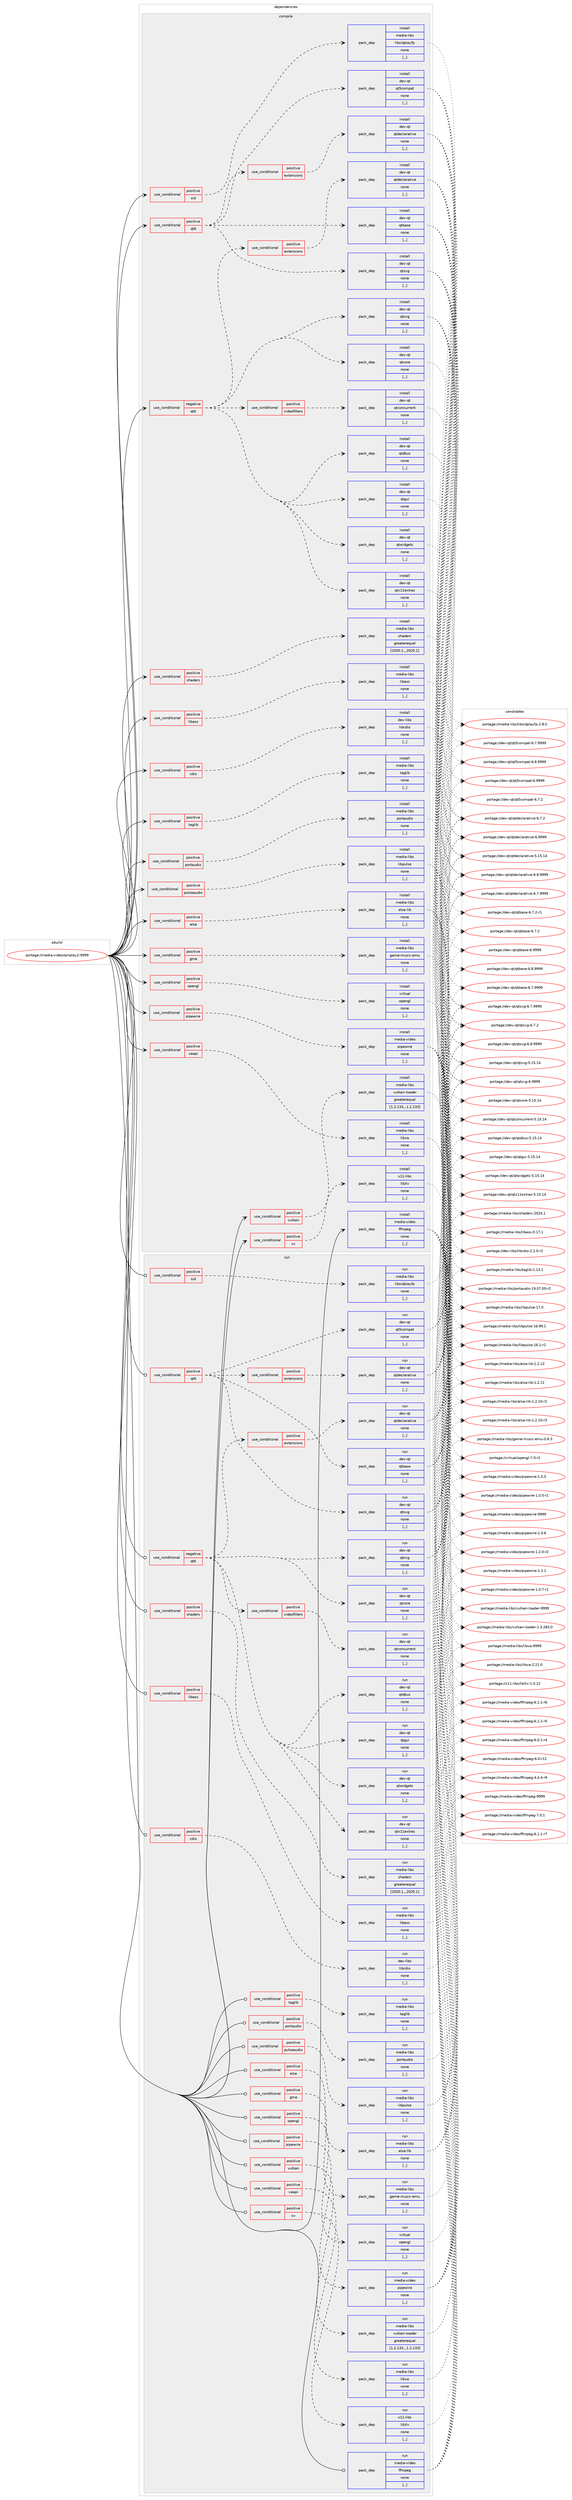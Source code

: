 digraph prolog {

# *************
# Graph options
# *************

newrank=true;
concentrate=true;
compound=true;
graph [rankdir=LR,fontname=Helvetica,fontsize=10,ranksep=1.5];#, ranksep=2.5, nodesep=0.2];
edge  [arrowhead=vee];
node  [fontname=Helvetica,fontsize=10];

# **********
# The ebuild
# **********

subgraph cluster_leftcol {
color=gray;
label=<<i>ebuild</i>>;
id [label="portage://media-video/qmplay2-9999", color=red, width=4, href="../media-video/qmplay2-9999.svg"];
}

# ****************
# The dependencies
# ****************

subgraph cluster_midcol {
color=gray;
label=<<i>dependencies</i>>;
subgraph cluster_compile {
fillcolor="#eeeeee";
style=filled;
label=<<i>compile</i>>;
subgraph cond85350 {
dependency332332 [label=<<TABLE BORDER="0" CELLBORDER="1" CELLSPACING="0" CELLPADDING="4"><TR><TD ROWSPAN="3" CELLPADDING="10">use_conditional</TD></TR><TR><TD>negative</TD></TR><TR><TD>qt6</TD></TR></TABLE>>, shape=none, color=red];
subgraph pack244427 {
dependency332333 [label=<<TABLE BORDER="0" CELLBORDER="1" CELLSPACING="0" CELLPADDING="4" WIDTH="220"><TR><TD ROWSPAN="6" CELLPADDING="30">pack_dep</TD></TR><TR><TD WIDTH="110">install</TD></TR><TR><TD>dev-qt</TD></TR><TR><TD>qtcore</TD></TR><TR><TD>none</TD></TR><TR><TD>[,,]</TD></TR></TABLE>>, shape=none, color=blue];
}
dependency332332:e -> dependency332333:w [weight=20,style="dashed",arrowhead="vee"];
subgraph pack244428 {
dependency332334 [label=<<TABLE BORDER="0" CELLBORDER="1" CELLSPACING="0" CELLPADDING="4" WIDTH="220"><TR><TD ROWSPAN="6" CELLPADDING="30">pack_dep</TD></TR><TR><TD WIDTH="110">install</TD></TR><TR><TD>dev-qt</TD></TR><TR><TD>qtdbus</TD></TR><TR><TD>none</TD></TR><TR><TD>[,,]</TD></TR></TABLE>>, shape=none, color=blue];
}
dependency332332:e -> dependency332334:w [weight=20,style="dashed",arrowhead="vee"];
subgraph pack244429 {
dependency332335 [label=<<TABLE BORDER="0" CELLBORDER="1" CELLSPACING="0" CELLPADDING="4" WIDTH="220"><TR><TD ROWSPAN="6" CELLPADDING="30">pack_dep</TD></TR><TR><TD WIDTH="110">install</TD></TR><TR><TD>dev-qt</TD></TR><TR><TD>qtgui</TD></TR><TR><TD>none</TD></TR><TR><TD>[,,]</TD></TR></TABLE>>, shape=none, color=blue];
}
dependency332332:e -> dependency332335:w [weight=20,style="dashed",arrowhead="vee"];
subgraph pack244430 {
dependency332336 [label=<<TABLE BORDER="0" CELLBORDER="1" CELLSPACING="0" CELLPADDING="4" WIDTH="220"><TR><TD ROWSPAN="6" CELLPADDING="30">pack_dep</TD></TR><TR><TD WIDTH="110">install</TD></TR><TR><TD>dev-qt</TD></TR><TR><TD>qtsvg</TD></TR><TR><TD>none</TD></TR><TR><TD>[,,]</TD></TR></TABLE>>, shape=none, color=blue];
}
dependency332332:e -> dependency332336:w [weight=20,style="dashed",arrowhead="vee"];
subgraph pack244431 {
dependency332337 [label=<<TABLE BORDER="0" CELLBORDER="1" CELLSPACING="0" CELLPADDING="4" WIDTH="220"><TR><TD ROWSPAN="6" CELLPADDING="30">pack_dep</TD></TR><TR><TD WIDTH="110">install</TD></TR><TR><TD>dev-qt</TD></TR><TR><TD>qtwidgets</TD></TR><TR><TD>none</TD></TR><TR><TD>[,,]</TD></TR></TABLE>>, shape=none, color=blue];
}
dependency332332:e -> dependency332337:w [weight=20,style="dashed",arrowhead="vee"];
subgraph pack244432 {
dependency332338 [label=<<TABLE BORDER="0" CELLBORDER="1" CELLSPACING="0" CELLPADDING="4" WIDTH="220"><TR><TD ROWSPAN="6" CELLPADDING="30">pack_dep</TD></TR><TR><TD WIDTH="110">install</TD></TR><TR><TD>dev-qt</TD></TR><TR><TD>qtx11extras</TD></TR><TR><TD>none</TD></TR><TR><TD>[,,]</TD></TR></TABLE>>, shape=none, color=blue];
}
dependency332332:e -> dependency332338:w [weight=20,style="dashed",arrowhead="vee"];
subgraph cond85351 {
dependency332339 [label=<<TABLE BORDER="0" CELLBORDER="1" CELLSPACING="0" CELLPADDING="4"><TR><TD ROWSPAN="3" CELLPADDING="10">use_conditional</TD></TR><TR><TD>positive</TD></TR><TR><TD>extensions</TD></TR></TABLE>>, shape=none, color=red];
subgraph pack244433 {
dependency332340 [label=<<TABLE BORDER="0" CELLBORDER="1" CELLSPACING="0" CELLPADDING="4" WIDTH="220"><TR><TD ROWSPAN="6" CELLPADDING="30">pack_dep</TD></TR><TR><TD WIDTH="110">install</TD></TR><TR><TD>dev-qt</TD></TR><TR><TD>qtdeclarative</TD></TR><TR><TD>none</TD></TR><TR><TD>[,,]</TD></TR></TABLE>>, shape=none, color=blue];
}
dependency332339:e -> dependency332340:w [weight=20,style="dashed",arrowhead="vee"];
}
dependency332332:e -> dependency332339:w [weight=20,style="dashed",arrowhead="vee"];
subgraph cond85352 {
dependency332341 [label=<<TABLE BORDER="0" CELLBORDER="1" CELLSPACING="0" CELLPADDING="4"><TR><TD ROWSPAN="3" CELLPADDING="10">use_conditional</TD></TR><TR><TD>positive</TD></TR><TR><TD>videofilters</TD></TR></TABLE>>, shape=none, color=red];
subgraph pack244434 {
dependency332342 [label=<<TABLE BORDER="0" CELLBORDER="1" CELLSPACING="0" CELLPADDING="4" WIDTH="220"><TR><TD ROWSPAN="6" CELLPADDING="30">pack_dep</TD></TR><TR><TD WIDTH="110">install</TD></TR><TR><TD>dev-qt</TD></TR><TR><TD>qtconcurrent</TD></TR><TR><TD>none</TD></TR><TR><TD>[,,]</TD></TR></TABLE>>, shape=none, color=blue];
}
dependency332341:e -> dependency332342:w [weight=20,style="dashed",arrowhead="vee"];
}
dependency332332:e -> dependency332341:w [weight=20,style="dashed",arrowhead="vee"];
}
id:e -> dependency332332:w [weight=20,style="solid",arrowhead="vee"];
subgraph cond85353 {
dependency332343 [label=<<TABLE BORDER="0" CELLBORDER="1" CELLSPACING="0" CELLPADDING="4"><TR><TD ROWSPAN="3" CELLPADDING="10">use_conditional</TD></TR><TR><TD>positive</TD></TR><TR><TD>alsa</TD></TR></TABLE>>, shape=none, color=red];
subgraph pack244435 {
dependency332344 [label=<<TABLE BORDER="0" CELLBORDER="1" CELLSPACING="0" CELLPADDING="4" WIDTH="220"><TR><TD ROWSPAN="6" CELLPADDING="30">pack_dep</TD></TR><TR><TD WIDTH="110">install</TD></TR><TR><TD>media-libs</TD></TR><TR><TD>alsa-lib</TD></TR><TR><TD>none</TD></TR><TR><TD>[,,]</TD></TR></TABLE>>, shape=none, color=blue];
}
dependency332343:e -> dependency332344:w [weight=20,style="dashed",arrowhead="vee"];
}
id:e -> dependency332343:w [weight=20,style="solid",arrowhead="vee"];
subgraph cond85354 {
dependency332345 [label=<<TABLE BORDER="0" CELLBORDER="1" CELLSPACING="0" CELLPADDING="4"><TR><TD ROWSPAN="3" CELLPADDING="10">use_conditional</TD></TR><TR><TD>positive</TD></TR><TR><TD>cdio</TD></TR></TABLE>>, shape=none, color=red];
subgraph pack244436 {
dependency332346 [label=<<TABLE BORDER="0" CELLBORDER="1" CELLSPACING="0" CELLPADDING="4" WIDTH="220"><TR><TD ROWSPAN="6" CELLPADDING="30">pack_dep</TD></TR><TR><TD WIDTH="110">install</TD></TR><TR><TD>dev-libs</TD></TR><TR><TD>libcdio</TD></TR><TR><TD>none</TD></TR><TR><TD>[,,]</TD></TR></TABLE>>, shape=none, color=blue];
}
dependency332345:e -> dependency332346:w [weight=20,style="dashed",arrowhead="vee"];
}
id:e -> dependency332345:w [weight=20,style="solid",arrowhead="vee"];
subgraph cond85355 {
dependency332347 [label=<<TABLE BORDER="0" CELLBORDER="1" CELLSPACING="0" CELLPADDING="4"><TR><TD ROWSPAN="3" CELLPADDING="10">use_conditional</TD></TR><TR><TD>positive</TD></TR><TR><TD>gme</TD></TR></TABLE>>, shape=none, color=red];
subgraph pack244437 {
dependency332348 [label=<<TABLE BORDER="0" CELLBORDER="1" CELLSPACING="0" CELLPADDING="4" WIDTH="220"><TR><TD ROWSPAN="6" CELLPADDING="30">pack_dep</TD></TR><TR><TD WIDTH="110">install</TD></TR><TR><TD>media-libs</TD></TR><TR><TD>game-music-emu</TD></TR><TR><TD>none</TD></TR><TR><TD>[,,]</TD></TR></TABLE>>, shape=none, color=blue];
}
dependency332347:e -> dependency332348:w [weight=20,style="dashed",arrowhead="vee"];
}
id:e -> dependency332347:w [weight=20,style="solid",arrowhead="vee"];
subgraph cond85356 {
dependency332349 [label=<<TABLE BORDER="0" CELLBORDER="1" CELLSPACING="0" CELLPADDING="4"><TR><TD ROWSPAN="3" CELLPADDING="10">use_conditional</TD></TR><TR><TD>positive</TD></TR><TR><TD>libass</TD></TR></TABLE>>, shape=none, color=red];
subgraph pack244438 {
dependency332350 [label=<<TABLE BORDER="0" CELLBORDER="1" CELLSPACING="0" CELLPADDING="4" WIDTH="220"><TR><TD ROWSPAN="6" CELLPADDING="30">pack_dep</TD></TR><TR><TD WIDTH="110">install</TD></TR><TR><TD>media-libs</TD></TR><TR><TD>libass</TD></TR><TR><TD>none</TD></TR><TR><TD>[,,]</TD></TR></TABLE>>, shape=none, color=blue];
}
dependency332349:e -> dependency332350:w [weight=20,style="dashed",arrowhead="vee"];
}
id:e -> dependency332349:w [weight=20,style="solid",arrowhead="vee"];
subgraph cond85357 {
dependency332351 [label=<<TABLE BORDER="0" CELLBORDER="1" CELLSPACING="0" CELLPADDING="4"><TR><TD ROWSPAN="3" CELLPADDING="10">use_conditional</TD></TR><TR><TD>positive</TD></TR><TR><TD>opengl</TD></TR></TABLE>>, shape=none, color=red];
subgraph pack244439 {
dependency332352 [label=<<TABLE BORDER="0" CELLBORDER="1" CELLSPACING="0" CELLPADDING="4" WIDTH="220"><TR><TD ROWSPAN="6" CELLPADDING="30">pack_dep</TD></TR><TR><TD WIDTH="110">install</TD></TR><TR><TD>virtual</TD></TR><TR><TD>opengl</TD></TR><TR><TD>none</TD></TR><TR><TD>[,,]</TD></TR></TABLE>>, shape=none, color=blue];
}
dependency332351:e -> dependency332352:w [weight=20,style="dashed",arrowhead="vee"];
}
id:e -> dependency332351:w [weight=20,style="solid",arrowhead="vee"];
subgraph cond85358 {
dependency332353 [label=<<TABLE BORDER="0" CELLBORDER="1" CELLSPACING="0" CELLPADDING="4"><TR><TD ROWSPAN="3" CELLPADDING="10">use_conditional</TD></TR><TR><TD>positive</TD></TR><TR><TD>pipewire</TD></TR></TABLE>>, shape=none, color=red];
subgraph pack244440 {
dependency332354 [label=<<TABLE BORDER="0" CELLBORDER="1" CELLSPACING="0" CELLPADDING="4" WIDTH="220"><TR><TD ROWSPAN="6" CELLPADDING="30">pack_dep</TD></TR><TR><TD WIDTH="110">install</TD></TR><TR><TD>media-video</TD></TR><TR><TD>pipewire</TD></TR><TR><TD>none</TD></TR><TR><TD>[,,]</TD></TR></TABLE>>, shape=none, color=blue];
}
dependency332353:e -> dependency332354:w [weight=20,style="dashed",arrowhead="vee"];
}
id:e -> dependency332353:w [weight=20,style="solid",arrowhead="vee"];
subgraph cond85359 {
dependency332355 [label=<<TABLE BORDER="0" CELLBORDER="1" CELLSPACING="0" CELLPADDING="4"><TR><TD ROWSPAN="3" CELLPADDING="10">use_conditional</TD></TR><TR><TD>positive</TD></TR><TR><TD>portaudio</TD></TR></TABLE>>, shape=none, color=red];
subgraph pack244441 {
dependency332356 [label=<<TABLE BORDER="0" CELLBORDER="1" CELLSPACING="0" CELLPADDING="4" WIDTH="220"><TR><TD ROWSPAN="6" CELLPADDING="30">pack_dep</TD></TR><TR><TD WIDTH="110">install</TD></TR><TR><TD>media-libs</TD></TR><TR><TD>portaudio</TD></TR><TR><TD>none</TD></TR><TR><TD>[,,]</TD></TR></TABLE>>, shape=none, color=blue];
}
dependency332355:e -> dependency332356:w [weight=20,style="dashed",arrowhead="vee"];
}
id:e -> dependency332355:w [weight=20,style="solid",arrowhead="vee"];
subgraph cond85360 {
dependency332357 [label=<<TABLE BORDER="0" CELLBORDER="1" CELLSPACING="0" CELLPADDING="4"><TR><TD ROWSPAN="3" CELLPADDING="10">use_conditional</TD></TR><TR><TD>positive</TD></TR><TR><TD>pulseaudio</TD></TR></TABLE>>, shape=none, color=red];
subgraph pack244442 {
dependency332358 [label=<<TABLE BORDER="0" CELLBORDER="1" CELLSPACING="0" CELLPADDING="4" WIDTH="220"><TR><TD ROWSPAN="6" CELLPADDING="30">pack_dep</TD></TR><TR><TD WIDTH="110">install</TD></TR><TR><TD>media-libs</TD></TR><TR><TD>libpulse</TD></TR><TR><TD>none</TD></TR><TR><TD>[,,]</TD></TR></TABLE>>, shape=none, color=blue];
}
dependency332357:e -> dependency332358:w [weight=20,style="dashed",arrowhead="vee"];
}
id:e -> dependency332357:w [weight=20,style="solid",arrowhead="vee"];
subgraph cond85361 {
dependency332359 [label=<<TABLE BORDER="0" CELLBORDER="1" CELLSPACING="0" CELLPADDING="4"><TR><TD ROWSPAN="3" CELLPADDING="10">use_conditional</TD></TR><TR><TD>positive</TD></TR><TR><TD>qt6</TD></TR></TABLE>>, shape=none, color=red];
subgraph pack244443 {
dependency332360 [label=<<TABLE BORDER="0" CELLBORDER="1" CELLSPACING="0" CELLPADDING="4" WIDTH="220"><TR><TD ROWSPAN="6" CELLPADDING="30">pack_dep</TD></TR><TR><TD WIDTH="110">install</TD></TR><TR><TD>dev-qt</TD></TR><TR><TD>qtbase</TD></TR><TR><TD>none</TD></TR><TR><TD>[,,]</TD></TR></TABLE>>, shape=none, color=blue];
}
dependency332359:e -> dependency332360:w [weight=20,style="dashed",arrowhead="vee"];
subgraph pack244444 {
dependency332361 [label=<<TABLE BORDER="0" CELLBORDER="1" CELLSPACING="0" CELLPADDING="4" WIDTH="220"><TR><TD ROWSPAN="6" CELLPADDING="30">pack_dep</TD></TR><TR><TD WIDTH="110">install</TD></TR><TR><TD>dev-qt</TD></TR><TR><TD>qt5compat</TD></TR><TR><TD>none</TD></TR><TR><TD>[,,]</TD></TR></TABLE>>, shape=none, color=blue];
}
dependency332359:e -> dependency332361:w [weight=20,style="dashed",arrowhead="vee"];
subgraph pack244445 {
dependency332362 [label=<<TABLE BORDER="0" CELLBORDER="1" CELLSPACING="0" CELLPADDING="4" WIDTH="220"><TR><TD ROWSPAN="6" CELLPADDING="30">pack_dep</TD></TR><TR><TD WIDTH="110">install</TD></TR><TR><TD>dev-qt</TD></TR><TR><TD>qtsvg</TD></TR><TR><TD>none</TD></TR><TR><TD>[,,]</TD></TR></TABLE>>, shape=none, color=blue];
}
dependency332359:e -> dependency332362:w [weight=20,style="dashed",arrowhead="vee"];
subgraph cond85362 {
dependency332363 [label=<<TABLE BORDER="0" CELLBORDER="1" CELLSPACING="0" CELLPADDING="4"><TR><TD ROWSPAN="3" CELLPADDING="10">use_conditional</TD></TR><TR><TD>positive</TD></TR><TR><TD>extensions</TD></TR></TABLE>>, shape=none, color=red];
subgraph pack244446 {
dependency332364 [label=<<TABLE BORDER="0" CELLBORDER="1" CELLSPACING="0" CELLPADDING="4" WIDTH="220"><TR><TD ROWSPAN="6" CELLPADDING="30">pack_dep</TD></TR><TR><TD WIDTH="110">install</TD></TR><TR><TD>dev-qt</TD></TR><TR><TD>qtdeclarative</TD></TR><TR><TD>none</TD></TR><TR><TD>[,,]</TD></TR></TABLE>>, shape=none, color=blue];
}
dependency332363:e -> dependency332364:w [weight=20,style="dashed",arrowhead="vee"];
}
dependency332359:e -> dependency332363:w [weight=20,style="dashed",arrowhead="vee"];
}
id:e -> dependency332359:w [weight=20,style="solid",arrowhead="vee"];
subgraph cond85363 {
dependency332365 [label=<<TABLE BORDER="0" CELLBORDER="1" CELLSPACING="0" CELLPADDING="4"><TR><TD ROWSPAN="3" CELLPADDING="10">use_conditional</TD></TR><TR><TD>positive</TD></TR><TR><TD>shaders</TD></TR></TABLE>>, shape=none, color=red];
subgraph pack244447 {
dependency332366 [label=<<TABLE BORDER="0" CELLBORDER="1" CELLSPACING="0" CELLPADDING="4" WIDTH="220"><TR><TD ROWSPAN="6" CELLPADDING="30">pack_dep</TD></TR><TR><TD WIDTH="110">install</TD></TR><TR><TD>media-libs</TD></TR><TR><TD>shaderc</TD></TR><TR><TD>greaterequal</TD></TR><TR><TD>[2020.1,,,2020.1]</TD></TR></TABLE>>, shape=none, color=blue];
}
dependency332365:e -> dependency332366:w [weight=20,style="dashed",arrowhead="vee"];
}
id:e -> dependency332365:w [weight=20,style="solid",arrowhead="vee"];
subgraph cond85364 {
dependency332367 [label=<<TABLE BORDER="0" CELLBORDER="1" CELLSPACING="0" CELLPADDING="4"><TR><TD ROWSPAN="3" CELLPADDING="10">use_conditional</TD></TR><TR><TD>positive</TD></TR><TR><TD>sid</TD></TR></TABLE>>, shape=none, color=red];
subgraph pack244448 {
dependency332368 [label=<<TABLE BORDER="0" CELLBORDER="1" CELLSPACING="0" CELLPADDING="4" WIDTH="220"><TR><TD ROWSPAN="6" CELLPADDING="30">pack_dep</TD></TR><TR><TD WIDTH="110">install</TD></TR><TR><TD>media-libs</TD></TR><TR><TD>libsidplayfp</TD></TR><TR><TD>none</TD></TR><TR><TD>[,,]</TD></TR></TABLE>>, shape=none, color=blue];
}
dependency332367:e -> dependency332368:w [weight=20,style="dashed",arrowhead="vee"];
}
id:e -> dependency332367:w [weight=20,style="solid",arrowhead="vee"];
subgraph cond85365 {
dependency332369 [label=<<TABLE BORDER="0" CELLBORDER="1" CELLSPACING="0" CELLPADDING="4"><TR><TD ROWSPAN="3" CELLPADDING="10">use_conditional</TD></TR><TR><TD>positive</TD></TR><TR><TD>taglib</TD></TR></TABLE>>, shape=none, color=red];
subgraph pack244449 {
dependency332370 [label=<<TABLE BORDER="0" CELLBORDER="1" CELLSPACING="0" CELLPADDING="4" WIDTH="220"><TR><TD ROWSPAN="6" CELLPADDING="30">pack_dep</TD></TR><TR><TD WIDTH="110">install</TD></TR><TR><TD>media-libs</TD></TR><TR><TD>taglib</TD></TR><TR><TD>none</TD></TR><TR><TD>[,,]</TD></TR></TABLE>>, shape=none, color=blue];
}
dependency332369:e -> dependency332370:w [weight=20,style="dashed",arrowhead="vee"];
}
id:e -> dependency332369:w [weight=20,style="solid",arrowhead="vee"];
subgraph cond85366 {
dependency332371 [label=<<TABLE BORDER="0" CELLBORDER="1" CELLSPACING="0" CELLPADDING="4"><TR><TD ROWSPAN="3" CELLPADDING="10">use_conditional</TD></TR><TR><TD>positive</TD></TR><TR><TD>vaapi</TD></TR></TABLE>>, shape=none, color=red];
subgraph pack244450 {
dependency332372 [label=<<TABLE BORDER="0" CELLBORDER="1" CELLSPACING="0" CELLPADDING="4" WIDTH="220"><TR><TD ROWSPAN="6" CELLPADDING="30">pack_dep</TD></TR><TR><TD WIDTH="110">install</TD></TR><TR><TD>media-libs</TD></TR><TR><TD>libva</TD></TR><TR><TD>none</TD></TR><TR><TD>[,,]</TD></TR></TABLE>>, shape=none, color=blue];
}
dependency332371:e -> dependency332372:w [weight=20,style="dashed",arrowhead="vee"];
}
id:e -> dependency332371:w [weight=20,style="solid",arrowhead="vee"];
subgraph cond85367 {
dependency332373 [label=<<TABLE BORDER="0" CELLBORDER="1" CELLSPACING="0" CELLPADDING="4"><TR><TD ROWSPAN="3" CELLPADDING="10">use_conditional</TD></TR><TR><TD>positive</TD></TR><TR><TD>vulkan</TD></TR></TABLE>>, shape=none, color=red];
subgraph pack244451 {
dependency332374 [label=<<TABLE BORDER="0" CELLBORDER="1" CELLSPACING="0" CELLPADDING="4" WIDTH="220"><TR><TD ROWSPAN="6" CELLPADDING="30">pack_dep</TD></TR><TR><TD WIDTH="110">install</TD></TR><TR><TD>media-libs</TD></TR><TR><TD>vulkan-loader</TD></TR><TR><TD>greaterequal</TD></TR><TR><TD>[1.2.133,,,1.2.133]</TD></TR></TABLE>>, shape=none, color=blue];
}
dependency332373:e -> dependency332374:w [weight=20,style="dashed",arrowhead="vee"];
}
id:e -> dependency332373:w [weight=20,style="solid",arrowhead="vee"];
subgraph cond85368 {
dependency332375 [label=<<TABLE BORDER="0" CELLBORDER="1" CELLSPACING="0" CELLPADDING="4"><TR><TD ROWSPAN="3" CELLPADDING="10">use_conditional</TD></TR><TR><TD>positive</TD></TR><TR><TD>xv</TD></TR></TABLE>>, shape=none, color=red];
subgraph pack244452 {
dependency332376 [label=<<TABLE BORDER="0" CELLBORDER="1" CELLSPACING="0" CELLPADDING="4" WIDTH="220"><TR><TD ROWSPAN="6" CELLPADDING="30">pack_dep</TD></TR><TR><TD WIDTH="110">install</TD></TR><TR><TD>x11-libs</TD></TR><TR><TD>libXv</TD></TR><TR><TD>none</TD></TR><TR><TD>[,,]</TD></TR></TABLE>>, shape=none, color=blue];
}
dependency332375:e -> dependency332376:w [weight=20,style="dashed",arrowhead="vee"];
}
id:e -> dependency332375:w [weight=20,style="solid",arrowhead="vee"];
subgraph pack244453 {
dependency332377 [label=<<TABLE BORDER="0" CELLBORDER="1" CELLSPACING="0" CELLPADDING="4" WIDTH="220"><TR><TD ROWSPAN="6" CELLPADDING="30">pack_dep</TD></TR><TR><TD WIDTH="110">install</TD></TR><TR><TD>media-video</TD></TR><TR><TD>ffmpeg</TD></TR><TR><TD>none</TD></TR><TR><TD>[,,]</TD></TR></TABLE>>, shape=none, color=blue];
}
id:e -> dependency332377:w [weight=20,style="solid",arrowhead="vee"];
}
subgraph cluster_compileandrun {
fillcolor="#eeeeee";
style=filled;
label=<<i>compile and run</i>>;
}
subgraph cluster_run {
fillcolor="#eeeeee";
style=filled;
label=<<i>run</i>>;
subgraph cond85369 {
dependency332378 [label=<<TABLE BORDER="0" CELLBORDER="1" CELLSPACING="0" CELLPADDING="4"><TR><TD ROWSPAN="3" CELLPADDING="10">use_conditional</TD></TR><TR><TD>negative</TD></TR><TR><TD>qt6</TD></TR></TABLE>>, shape=none, color=red];
subgraph pack244454 {
dependency332379 [label=<<TABLE BORDER="0" CELLBORDER="1" CELLSPACING="0" CELLPADDING="4" WIDTH="220"><TR><TD ROWSPAN="6" CELLPADDING="30">pack_dep</TD></TR><TR><TD WIDTH="110">run</TD></TR><TR><TD>dev-qt</TD></TR><TR><TD>qtcore</TD></TR><TR><TD>none</TD></TR><TR><TD>[,,]</TD></TR></TABLE>>, shape=none, color=blue];
}
dependency332378:e -> dependency332379:w [weight=20,style="dashed",arrowhead="vee"];
subgraph pack244455 {
dependency332380 [label=<<TABLE BORDER="0" CELLBORDER="1" CELLSPACING="0" CELLPADDING="4" WIDTH="220"><TR><TD ROWSPAN="6" CELLPADDING="30">pack_dep</TD></TR><TR><TD WIDTH="110">run</TD></TR><TR><TD>dev-qt</TD></TR><TR><TD>qtdbus</TD></TR><TR><TD>none</TD></TR><TR><TD>[,,]</TD></TR></TABLE>>, shape=none, color=blue];
}
dependency332378:e -> dependency332380:w [weight=20,style="dashed",arrowhead="vee"];
subgraph pack244456 {
dependency332381 [label=<<TABLE BORDER="0" CELLBORDER="1" CELLSPACING="0" CELLPADDING="4" WIDTH="220"><TR><TD ROWSPAN="6" CELLPADDING="30">pack_dep</TD></TR><TR><TD WIDTH="110">run</TD></TR><TR><TD>dev-qt</TD></TR><TR><TD>qtgui</TD></TR><TR><TD>none</TD></TR><TR><TD>[,,]</TD></TR></TABLE>>, shape=none, color=blue];
}
dependency332378:e -> dependency332381:w [weight=20,style="dashed",arrowhead="vee"];
subgraph pack244457 {
dependency332382 [label=<<TABLE BORDER="0" CELLBORDER="1" CELLSPACING="0" CELLPADDING="4" WIDTH="220"><TR><TD ROWSPAN="6" CELLPADDING="30">pack_dep</TD></TR><TR><TD WIDTH="110">run</TD></TR><TR><TD>dev-qt</TD></TR><TR><TD>qtsvg</TD></TR><TR><TD>none</TD></TR><TR><TD>[,,]</TD></TR></TABLE>>, shape=none, color=blue];
}
dependency332378:e -> dependency332382:w [weight=20,style="dashed",arrowhead="vee"];
subgraph pack244458 {
dependency332383 [label=<<TABLE BORDER="0" CELLBORDER="1" CELLSPACING="0" CELLPADDING="4" WIDTH="220"><TR><TD ROWSPAN="6" CELLPADDING="30">pack_dep</TD></TR><TR><TD WIDTH="110">run</TD></TR><TR><TD>dev-qt</TD></TR><TR><TD>qtwidgets</TD></TR><TR><TD>none</TD></TR><TR><TD>[,,]</TD></TR></TABLE>>, shape=none, color=blue];
}
dependency332378:e -> dependency332383:w [weight=20,style="dashed",arrowhead="vee"];
subgraph pack244459 {
dependency332384 [label=<<TABLE BORDER="0" CELLBORDER="1" CELLSPACING="0" CELLPADDING="4" WIDTH="220"><TR><TD ROWSPAN="6" CELLPADDING="30">pack_dep</TD></TR><TR><TD WIDTH="110">run</TD></TR><TR><TD>dev-qt</TD></TR><TR><TD>qtx11extras</TD></TR><TR><TD>none</TD></TR><TR><TD>[,,]</TD></TR></TABLE>>, shape=none, color=blue];
}
dependency332378:e -> dependency332384:w [weight=20,style="dashed",arrowhead="vee"];
subgraph cond85370 {
dependency332385 [label=<<TABLE BORDER="0" CELLBORDER="1" CELLSPACING="0" CELLPADDING="4"><TR><TD ROWSPAN="3" CELLPADDING="10">use_conditional</TD></TR><TR><TD>positive</TD></TR><TR><TD>extensions</TD></TR></TABLE>>, shape=none, color=red];
subgraph pack244460 {
dependency332386 [label=<<TABLE BORDER="0" CELLBORDER="1" CELLSPACING="0" CELLPADDING="4" WIDTH="220"><TR><TD ROWSPAN="6" CELLPADDING="30">pack_dep</TD></TR><TR><TD WIDTH="110">run</TD></TR><TR><TD>dev-qt</TD></TR><TR><TD>qtdeclarative</TD></TR><TR><TD>none</TD></TR><TR><TD>[,,]</TD></TR></TABLE>>, shape=none, color=blue];
}
dependency332385:e -> dependency332386:w [weight=20,style="dashed",arrowhead="vee"];
}
dependency332378:e -> dependency332385:w [weight=20,style="dashed",arrowhead="vee"];
subgraph cond85371 {
dependency332387 [label=<<TABLE BORDER="0" CELLBORDER="1" CELLSPACING="0" CELLPADDING="4"><TR><TD ROWSPAN="3" CELLPADDING="10">use_conditional</TD></TR><TR><TD>positive</TD></TR><TR><TD>videofilters</TD></TR></TABLE>>, shape=none, color=red];
subgraph pack244461 {
dependency332388 [label=<<TABLE BORDER="0" CELLBORDER="1" CELLSPACING="0" CELLPADDING="4" WIDTH="220"><TR><TD ROWSPAN="6" CELLPADDING="30">pack_dep</TD></TR><TR><TD WIDTH="110">run</TD></TR><TR><TD>dev-qt</TD></TR><TR><TD>qtconcurrent</TD></TR><TR><TD>none</TD></TR><TR><TD>[,,]</TD></TR></TABLE>>, shape=none, color=blue];
}
dependency332387:e -> dependency332388:w [weight=20,style="dashed",arrowhead="vee"];
}
dependency332378:e -> dependency332387:w [weight=20,style="dashed",arrowhead="vee"];
}
id:e -> dependency332378:w [weight=20,style="solid",arrowhead="odot"];
subgraph cond85372 {
dependency332389 [label=<<TABLE BORDER="0" CELLBORDER="1" CELLSPACING="0" CELLPADDING="4"><TR><TD ROWSPAN="3" CELLPADDING="10">use_conditional</TD></TR><TR><TD>positive</TD></TR><TR><TD>alsa</TD></TR></TABLE>>, shape=none, color=red];
subgraph pack244462 {
dependency332390 [label=<<TABLE BORDER="0" CELLBORDER="1" CELLSPACING="0" CELLPADDING="4" WIDTH="220"><TR><TD ROWSPAN="6" CELLPADDING="30">pack_dep</TD></TR><TR><TD WIDTH="110">run</TD></TR><TR><TD>media-libs</TD></TR><TR><TD>alsa-lib</TD></TR><TR><TD>none</TD></TR><TR><TD>[,,]</TD></TR></TABLE>>, shape=none, color=blue];
}
dependency332389:e -> dependency332390:w [weight=20,style="dashed",arrowhead="vee"];
}
id:e -> dependency332389:w [weight=20,style="solid",arrowhead="odot"];
subgraph cond85373 {
dependency332391 [label=<<TABLE BORDER="0" CELLBORDER="1" CELLSPACING="0" CELLPADDING="4"><TR><TD ROWSPAN="3" CELLPADDING="10">use_conditional</TD></TR><TR><TD>positive</TD></TR><TR><TD>cdio</TD></TR></TABLE>>, shape=none, color=red];
subgraph pack244463 {
dependency332392 [label=<<TABLE BORDER="0" CELLBORDER="1" CELLSPACING="0" CELLPADDING="4" WIDTH="220"><TR><TD ROWSPAN="6" CELLPADDING="30">pack_dep</TD></TR><TR><TD WIDTH="110">run</TD></TR><TR><TD>dev-libs</TD></TR><TR><TD>libcdio</TD></TR><TR><TD>none</TD></TR><TR><TD>[,,]</TD></TR></TABLE>>, shape=none, color=blue];
}
dependency332391:e -> dependency332392:w [weight=20,style="dashed",arrowhead="vee"];
}
id:e -> dependency332391:w [weight=20,style="solid",arrowhead="odot"];
subgraph cond85374 {
dependency332393 [label=<<TABLE BORDER="0" CELLBORDER="1" CELLSPACING="0" CELLPADDING="4"><TR><TD ROWSPAN="3" CELLPADDING="10">use_conditional</TD></TR><TR><TD>positive</TD></TR><TR><TD>gme</TD></TR></TABLE>>, shape=none, color=red];
subgraph pack244464 {
dependency332394 [label=<<TABLE BORDER="0" CELLBORDER="1" CELLSPACING="0" CELLPADDING="4" WIDTH="220"><TR><TD ROWSPAN="6" CELLPADDING="30">pack_dep</TD></TR><TR><TD WIDTH="110">run</TD></TR><TR><TD>media-libs</TD></TR><TR><TD>game-music-emu</TD></TR><TR><TD>none</TD></TR><TR><TD>[,,]</TD></TR></TABLE>>, shape=none, color=blue];
}
dependency332393:e -> dependency332394:w [weight=20,style="dashed",arrowhead="vee"];
}
id:e -> dependency332393:w [weight=20,style="solid",arrowhead="odot"];
subgraph cond85375 {
dependency332395 [label=<<TABLE BORDER="0" CELLBORDER="1" CELLSPACING="0" CELLPADDING="4"><TR><TD ROWSPAN="3" CELLPADDING="10">use_conditional</TD></TR><TR><TD>positive</TD></TR><TR><TD>libass</TD></TR></TABLE>>, shape=none, color=red];
subgraph pack244465 {
dependency332396 [label=<<TABLE BORDER="0" CELLBORDER="1" CELLSPACING="0" CELLPADDING="4" WIDTH="220"><TR><TD ROWSPAN="6" CELLPADDING="30">pack_dep</TD></TR><TR><TD WIDTH="110">run</TD></TR><TR><TD>media-libs</TD></TR><TR><TD>libass</TD></TR><TR><TD>none</TD></TR><TR><TD>[,,]</TD></TR></TABLE>>, shape=none, color=blue];
}
dependency332395:e -> dependency332396:w [weight=20,style="dashed",arrowhead="vee"];
}
id:e -> dependency332395:w [weight=20,style="solid",arrowhead="odot"];
subgraph cond85376 {
dependency332397 [label=<<TABLE BORDER="0" CELLBORDER="1" CELLSPACING="0" CELLPADDING="4"><TR><TD ROWSPAN="3" CELLPADDING="10">use_conditional</TD></TR><TR><TD>positive</TD></TR><TR><TD>opengl</TD></TR></TABLE>>, shape=none, color=red];
subgraph pack244466 {
dependency332398 [label=<<TABLE BORDER="0" CELLBORDER="1" CELLSPACING="0" CELLPADDING="4" WIDTH="220"><TR><TD ROWSPAN="6" CELLPADDING="30">pack_dep</TD></TR><TR><TD WIDTH="110">run</TD></TR><TR><TD>virtual</TD></TR><TR><TD>opengl</TD></TR><TR><TD>none</TD></TR><TR><TD>[,,]</TD></TR></TABLE>>, shape=none, color=blue];
}
dependency332397:e -> dependency332398:w [weight=20,style="dashed",arrowhead="vee"];
}
id:e -> dependency332397:w [weight=20,style="solid",arrowhead="odot"];
subgraph cond85377 {
dependency332399 [label=<<TABLE BORDER="0" CELLBORDER="1" CELLSPACING="0" CELLPADDING="4"><TR><TD ROWSPAN="3" CELLPADDING="10">use_conditional</TD></TR><TR><TD>positive</TD></TR><TR><TD>pipewire</TD></TR></TABLE>>, shape=none, color=red];
subgraph pack244467 {
dependency332400 [label=<<TABLE BORDER="0" CELLBORDER="1" CELLSPACING="0" CELLPADDING="4" WIDTH="220"><TR><TD ROWSPAN="6" CELLPADDING="30">pack_dep</TD></TR><TR><TD WIDTH="110">run</TD></TR><TR><TD>media-video</TD></TR><TR><TD>pipewire</TD></TR><TR><TD>none</TD></TR><TR><TD>[,,]</TD></TR></TABLE>>, shape=none, color=blue];
}
dependency332399:e -> dependency332400:w [weight=20,style="dashed",arrowhead="vee"];
}
id:e -> dependency332399:w [weight=20,style="solid",arrowhead="odot"];
subgraph cond85378 {
dependency332401 [label=<<TABLE BORDER="0" CELLBORDER="1" CELLSPACING="0" CELLPADDING="4"><TR><TD ROWSPAN="3" CELLPADDING="10">use_conditional</TD></TR><TR><TD>positive</TD></TR><TR><TD>portaudio</TD></TR></TABLE>>, shape=none, color=red];
subgraph pack244468 {
dependency332402 [label=<<TABLE BORDER="0" CELLBORDER="1" CELLSPACING="0" CELLPADDING="4" WIDTH="220"><TR><TD ROWSPAN="6" CELLPADDING="30">pack_dep</TD></TR><TR><TD WIDTH="110">run</TD></TR><TR><TD>media-libs</TD></TR><TR><TD>portaudio</TD></TR><TR><TD>none</TD></TR><TR><TD>[,,]</TD></TR></TABLE>>, shape=none, color=blue];
}
dependency332401:e -> dependency332402:w [weight=20,style="dashed",arrowhead="vee"];
}
id:e -> dependency332401:w [weight=20,style="solid",arrowhead="odot"];
subgraph cond85379 {
dependency332403 [label=<<TABLE BORDER="0" CELLBORDER="1" CELLSPACING="0" CELLPADDING="4"><TR><TD ROWSPAN="3" CELLPADDING="10">use_conditional</TD></TR><TR><TD>positive</TD></TR><TR><TD>pulseaudio</TD></TR></TABLE>>, shape=none, color=red];
subgraph pack244469 {
dependency332404 [label=<<TABLE BORDER="0" CELLBORDER="1" CELLSPACING="0" CELLPADDING="4" WIDTH="220"><TR><TD ROWSPAN="6" CELLPADDING="30">pack_dep</TD></TR><TR><TD WIDTH="110">run</TD></TR><TR><TD>media-libs</TD></TR><TR><TD>libpulse</TD></TR><TR><TD>none</TD></TR><TR><TD>[,,]</TD></TR></TABLE>>, shape=none, color=blue];
}
dependency332403:e -> dependency332404:w [weight=20,style="dashed",arrowhead="vee"];
}
id:e -> dependency332403:w [weight=20,style="solid",arrowhead="odot"];
subgraph cond85380 {
dependency332405 [label=<<TABLE BORDER="0" CELLBORDER="1" CELLSPACING="0" CELLPADDING="4"><TR><TD ROWSPAN="3" CELLPADDING="10">use_conditional</TD></TR><TR><TD>positive</TD></TR><TR><TD>qt6</TD></TR></TABLE>>, shape=none, color=red];
subgraph pack244470 {
dependency332406 [label=<<TABLE BORDER="0" CELLBORDER="1" CELLSPACING="0" CELLPADDING="4" WIDTH="220"><TR><TD ROWSPAN="6" CELLPADDING="30">pack_dep</TD></TR><TR><TD WIDTH="110">run</TD></TR><TR><TD>dev-qt</TD></TR><TR><TD>qtbase</TD></TR><TR><TD>none</TD></TR><TR><TD>[,,]</TD></TR></TABLE>>, shape=none, color=blue];
}
dependency332405:e -> dependency332406:w [weight=20,style="dashed",arrowhead="vee"];
subgraph pack244471 {
dependency332407 [label=<<TABLE BORDER="0" CELLBORDER="1" CELLSPACING="0" CELLPADDING="4" WIDTH="220"><TR><TD ROWSPAN="6" CELLPADDING="30">pack_dep</TD></TR><TR><TD WIDTH="110">run</TD></TR><TR><TD>dev-qt</TD></TR><TR><TD>qt5compat</TD></TR><TR><TD>none</TD></TR><TR><TD>[,,]</TD></TR></TABLE>>, shape=none, color=blue];
}
dependency332405:e -> dependency332407:w [weight=20,style="dashed",arrowhead="vee"];
subgraph pack244472 {
dependency332408 [label=<<TABLE BORDER="0" CELLBORDER="1" CELLSPACING="0" CELLPADDING="4" WIDTH="220"><TR><TD ROWSPAN="6" CELLPADDING="30">pack_dep</TD></TR><TR><TD WIDTH="110">run</TD></TR><TR><TD>dev-qt</TD></TR><TR><TD>qtsvg</TD></TR><TR><TD>none</TD></TR><TR><TD>[,,]</TD></TR></TABLE>>, shape=none, color=blue];
}
dependency332405:e -> dependency332408:w [weight=20,style="dashed",arrowhead="vee"];
subgraph cond85381 {
dependency332409 [label=<<TABLE BORDER="0" CELLBORDER="1" CELLSPACING="0" CELLPADDING="4"><TR><TD ROWSPAN="3" CELLPADDING="10">use_conditional</TD></TR><TR><TD>positive</TD></TR><TR><TD>extensions</TD></TR></TABLE>>, shape=none, color=red];
subgraph pack244473 {
dependency332410 [label=<<TABLE BORDER="0" CELLBORDER="1" CELLSPACING="0" CELLPADDING="4" WIDTH="220"><TR><TD ROWSPAN="6" CELLPADDING="30">pack_dep</TD></TR><TR><TD WIDTH="110">run</TD></TR><TR><TD>dev-qt</TD></TR><TR><TD>qtdeclarative</TD></TR><TR><TD>none</TD></TR><TR><TD>[,,]</TD></TR></TABLE>>, shape=none, color=blue];
}
dependency332409:e -> dependency332410:w [weight=20,style="dashed",arrowhead="vee"];
}
dependency332405:e -> dependency332409:w [weight=20,style="dashed",arrowhead="vee"];
}
id:e -> dependency332405:w [weight=20,style="solid",arrowhead="odot"];
subgraph cond85382 {
dependency332411 [label=<<TABLE BORDER="0" CELLBORDER="1" CELLSPACING="0" CELLPADDING="4"><TR><TD ROWSPAN="3" CELLPADDING="10">use_conditional</TD></TR><TR><TD>positive</TD></TR><TR><TD>shaders</TD></TR></TABLE>>, shape=none, color=red];
subgraph pack244474 {
dependency332412 [label=<<TABLE BORDER="0" CELLBORDER="1" CELLSPACING="0" CELLPADDING="4" WIDTH="220"><TR><TD ROWSPAN="6" CELLPADDING="30">pack_dep</TD></TR><TR><TD WIDTH="110">run</TD></TR><TR><TD>media-libs</TD></TR><TR><TD>shaderc</TD></TR><TR><TD>greaterequal</TD></TR><TR><TD>[2020.1,,,2020.1]</TD></TR></TABLE>>, shape=none, color=blue];
}
dependency332411:e -> dependency332412:w [weight=20,style="dashed",arrowhead="vee"];
}
id:e -> dependency332411:w [weight=20,style="solid",arrowhead="odot"];
subgraph cond85383 {
dependency332413 [label=<<TABLE BORDER="0" CELLBORDER="1" CELLSPACING="0" CELLPADDING="4"><TR><TD ROWSPAN="3" CELLPADDING="10">use_conditional</TD></TR><TR><TD>positive</TD></TR><TR><TD>sid</TD></TR></TABLE>>, shape=none, color=red];
subgraph pack244475 {
dependency332414 [label=<<TABLE BORDER="0" CELLBORDER="1" CELLSPACING="0" CELLPADDING="4" WIDTH="220"><TR><TD ROWSPAN="6" CELLPADDING="30">pack_dep</TD></TR><TR><TD WIDTH="110">run</TD></TR><TR><TD>media-libs</TD></TR><TR><TD>libsidplayfp</TD></TR><TR><TD>none</TD></TR><TR><TD>[,,]</TD></TR></TABLE>>, shape=none, color=blue];
}
dependency332413:e -> dependency332414:w [weight=20,style="dashed",arrowhead="vee"];
}
id:e -> dependency332413:w [weight=20,style="solid",arrowhead="odot"];
subgraph cond85384 {
dependency332415 [label=<<TABLE BORDER="0" CELLBORDER="1" CELLSPACING="0" CELLPADDING="4"><TR><TD ROWSPAN="3" CELLPADDING="10">use_conditional</TD></TR><TR><TD>positive</TD></TR><TR><TD>taglib</TD></TR></TABLE>>, shape=none, color=red];
subgraph pack244476 {
dependency332416 [label=<<TABLE BORDER="0" CELLBORDER="1" CELLSPACING="0" CELLPADDING="4" WIDTH="220"><TR><TD ROWSPAN="6" CELLPADDING="30">pack_dep</TD></TR><TR><TD WIDTH="110">run</TD></TR><TR><TD>media-libs</TD></TR><TR><TD>taglib</TD></TR><TR><TD>none</TD></TR><TR><TD>[,,]</TD></TR></TABLE>>, shape=none, color=blue];
}
dependency332415:e -> dependency332416:w [weight=20,style="dashed",arrowhead="vee"];
}
id:e -> dependency332415:w [weight=20,style="solid",arrowhead="odot"];
subgraph cond85385 {
dependency332417 [label=<<TABLE BORDER="0" CELLBORDER="1" CELLSPACING="0" CELLPADDING="4"><TR><TD ROWSPAN="3" CELLPADDING="10">use_conditional</TD></TR><TR><TD>positive</TD></TR><TR><TD>vaapi</TD></TR></TABLE>>, shape=none, color=red];
subgraph pack244477 {
dependency332418 [label=<<TABLE BORDER="0" CELLBORDER="1" CELLSPACING="0" CELLPADDING="4" WIDTH="220"><TR><TD ROWSPAN="6" CELLPADDING="30">pack_dep</TD></TR><TR><TD WIDTH="110">run</TD></TR><TR><TD>media-libs</TD></TR><TR><TD>libva</TD></TR><TR><TD>none</TD></TR><TR><TD>[,,]</TD></TR></TABLE>>, shape=none, color=blue];
}
dependency332417:e -> dependency332418:w [weight=20,style="dashed",arrowhead="vee"];
}
id:e -> dependency332417:w [weight=20,style="solid",arrowhead="odot"];
subgraph cond85386 {
dependency332419 [label=<<TABLE BORDER="0" CELLBORDER="1" CELLSPACING="0" CELLPADDING="4"><TR><TD ROWSPAN="3" CELLPADDING="10">use_conditional</TD></TR><TR><TD>positive</TD></TR><TR><TD>vulkan</TD></TR></TABLE>>, shape=none, color=red];
subgraph pack244478 {
dependency332420 [label=<<TABLE BORDER="0" CELLBORDER="1" CELLSPACING="0" CELLPADDING="4" WIDTH="220"><TR><TD ROWSPAN="6" CELLPADDING="30">pack_dep</TD></TR><TR><TD WIDTH="110">run</TD></TR><TR><TD>media-libs</TD></TR><TR><TD>vulkan-loader</TD></TR><TR><TD>greaterequal</TD></TR><TR><TD>[1.2.133,,,1.2.133]</TD></TR></TABLE>>, shape=none, color=blue];
}
dependency332419:e -> dependency332420:w [weight=20,style="dashed",arrowhead="vee"];
}
id:e -> dependency332419:w [weight=20,style="solid",arrowhead="odot"];
subgraph cond85387 {
dependency332421 [label=<<TABLE BORDER="0" CELLBORDER="1" CELLSPACING="0" CELLPADDING="4"><TR><TD ROWSPAN="3" CELLPADDING="10">use_conditional</TD></TR><TR><TD>positive</TD></TR><TR><TD>xv</TD></TR></TABLE>>, shape=none, color=red];
subgraph pack244479 {
dependency332422 [label=<<TABLE BORDER="0" CELLBORDER="1" CELLSPACING="0" CELLPADDING="4" WIDTH="220"><TR><TD ROWSPAN="6" CELLPADDING="30">pack_dep</TD></TR><TR><TD WIDTH="110">run</TD></TR><TR><TD>x11-libs</TD></TR><TR><TD>libXv</TD></TR><TR><TD>none</TD></TR><TR><TD>[,,]</TD></TR></TABLE>>, shape=none, color=blue];
}
dependency332421:e -> dependency332422:w [weight=20,style="dashed",arrowhead="vee"];
}
id:e -> dependency332421:w [weight=20,style="solid",arrowhead="odot"];
subgraph pack244480 {
dependency332423 [label=<<TABLE BORDER="0" CELLBORDER="1" CELLSPACING="0" CELLPADDING="4" WIDTH="220"><TR><TD ROWSPAN="6" CELLPADDING="30">pack_dep</TD></TR><TR><TD WIDTH="110">run</TD></TR><TR><TD>media-video</TD></TR><TR><TD>ffmpeg</TD></TR><TR><TD>none</TD></TR><TR><TD>[,,]</TD></TR></TABLE>>, shape=none, color=blue];
}
id:e -> dependency332423:w [weight=20,style="solid",arrowhead="odot"];
}
}

# **************
# The candidates
# **************

subgraph cluster_choices {
rank=same;
color=gray;
label=<<i>candidates</i>>;

subgraph choice244427 {
color=black;
nodesep=1;
choice1001011184511311647113116991111141014553464953464952 [label="portage://dev-qt/qtcore-5.15.14", color=red, width=4,href="../dev-qt/qtcore-5.15.14.svg"];
dependency332333:e -> choice1001011184511311647113116991111141014553464953464952:w [style=dotted,weight="100"];
}
subgraph choice244428 {
color=black;
nodesep=1;
choice1001011184511311647113116100981171154553464953464952 [label="portage://dev-qt/qtdbus-5.15.14", color=red, width=4,href="../dev-qt/qtdbus-5.15.14.svg"];
dependency332334:e -> choice1001011184511311647113116100981171154553464953464952:w [style=dotted,weight="100"];
}
subgraph choice244429 {
color=black;
nodesep=1;
choice10010111845113116471131161031171054553464953464952 [label="portage://dev-qt/qtgui-5.15.14", color=red, width=4,href="../dev-qt/qtgui-5.15.14.svg"];
dependency332335:e -> choice10010111845113116471131161031171054553464953464952:w [style=dotted,weight="100"];
}
subgraph choice244430 {
color=black;
nodesep=1;
choice100101118451131164711311611511810345544657575757 [label="portage://dev-qt/qtsvg-6.9999", color=red, width=4,href="../dev-qt/qtsvg-6.9999.svg"];
choice1001011184511311647113116115118103455446564657575757 [label="portage://dev-qt/qtsvg-6.8.9999", color=red, width=4,href="../dev-qt/qtsvg-6.8.9999.svg"];
choice1001011184511311647113116115118103455446554657575757 [label="portage://dev-qt/qtsvg-6.7.9999", color=red, width=4,href="../dev-qt/qtsvg-6.7.9999.svg"];
choice1001011184511311647113116115118103455446554650 [label="portage://dev-qt/qtsvg-6.7.2", color=red, width=4,href="../dev-qt/qtsvg-6.7.2.svg"];
choice10010111845113116471131161151181034553464953464952 [label="portage://dev-qt/qtsvg-5.15.14", color=red, width=4,href="../dev-qt/qtsvg-5.15.14.svg"];
dependency332336:e -> choice100101118451131164711311611511810345544657575757:w [style=dotted,weight="100"];
dependency332336:e -> choice1001011184511311647113116115118103455446564657575757:w [style=dotted,weight="100"];
dependency332336:e -> choice1001011184511311647113116115118103455446554657575757:w [style=dotted,weight="100"];
dependency332336:e -> choice1001011184511311647113116115118103455446554650:w [style=dotted,weight="100"];
dependency332336:e -> choice10010111845113116471131161151181034553464953464952:w [style=dotted,weight="100"];
}
subgraph choice244431 {
color=black;
nodesep=1;
choice10010111845113116471131161191051001031011161154553464953464952 [label="portage://dev-qt/qtwidgets-5.15.14", color=red, width=4,href="../dev-qt/qtwidgets-5.15.14.svg"];
dependency332337:e -> choice10010111845113116471131161191051001031011161154553464953464952:w [style=dotted,weight="100"];
}
subgraph choice244432 {
color=black;
nodesep=1;
choice10010111845113116471131161204949101120116114971154553464953464952 [label="portage://dev-qt/qtx11extras-5.15.14", color=red, width=4,href="../dev-qt/qtx11extras-5.15.14.svg"];
dependency332338:e -> choice10010111845113116471131161204949101120116114971154553464953464952:w [style=dotted,weight="100"];
}
subgraph choice244433 {
color=black;
nodesep=1;
choice100101118451131164711311610010199108971149711610511810145544657575757 [label="portage://dev-qt/qtdeclarative-6.9999", color=red, width=4,href="../dev-qt/qtdeclarative-6.9999.svg"];
choice1001011184511311647113116100101991089711497116105118101455446564657575757 [label="portage://dev-qt/qtdeclarative-6.8.9999", color=red, width=4,href="../dev-qt/qtdeclarative-6.8.9999.svg"];
choice1001011184511311647113116100101991089711497116105118101455446554657575757 [label="portage://dev-qt/qtdeclarative-6.7.9999", color=red, width=4,href="../dev-qt/qtdeclarative-6.7.9999.svg"];
choice1001011184511311647113116100101991089711497116105118101455446554650 [label="portage://dev-qt/qtdeclarative-6.7.2", color=red, width=4,href="../dev-qt/qtdeclarative-6.7.2.svg"];
choice10010111845113116471131161001019910897114971161051181014553464953464952 [label="portage://dev-qt/qtdeclarative-5.15.14", color=red, width=4,href="../dev-qt/qtdeclarative-5.15.14.svg"];
dependency332340:e -> choice100101118451131164711311610010199108971149711610511810145544657575757:w [style=dotted,weight="100"];
dependency332340:e -> choice1001011184511311647113116100101991089711497116105118101455446564657575757:w [style=dotted,weight="100"];
dependency332340:e -> choice1001011184511311647113116100101991089711497116105118101455446554657575757:w [style=dotted,weight="100"];
dependency332340:e -> choice1001011184511311647113116100101991089711497116105118101455446554650:w [style=dotted,weight="100"];
dependency332340:e -> choice10010111845113116471131161001019910897114971161051181014553464953464952:w [style=dotted,weight="100"];
}
subgraph choice244434 {
color=black;
nodesep=1;
choice100101118451131164711311699111110991171141141011101164553464953464952 [label="portage://dev-qt/qtconcurrent-5.15.14", color=red, width=4,href="../dev-qt/qtconcurrent-5.15.14.svg"];
dependency332342:e -> choice100101118451131164711311699111110991171141141011101164553464953464952:w [style=dotted,weight="100"];
}
subgraph choice244435 {
color=black;
nodesep=1;
choice109101100105974510810598115479710811597451081059845494650464950 [label="portage://media-libs/alsa-lib-1.2.12", color=red, width=4,href="../media-libs/alsa-lib-1.2.12.svg"];
choice109101100105974510810598115479710811597451081059845494650464949 [label="portage://media-libs/alsa-lib-1.2.11", color=red, width=4,href="../media-libs/alsa-lib-1.2.11.svg"];
choice1091011001059745108105981154797108115974510810598454946504649484511451 [label="portage://media-libs/alsa-lib-1.2.10-r3", color=red, width=4,href="../media-libs/alsa-lib-1.2.10-r3.svg"];
choice1091011001059745108105981154797108115974510810598454946504649484511450 [label="portage://media-libs/alsa-lib-1.2.10-r2", color=red, width=4,href="../media-libs/alsa-lib-1.2.10-r2.svg"];
dependency332344:e -> choice109101100105974510810598115479710811597451081059845494650464950:w [style=dotted,weight="100"];
dependency332344:e -> choice109101100105974510810598115479710811597451081059845494650464949:w [style=dotted,weight="100"];
dependency332344:e -> choice1091011001059745108105981154797108115974510810598454946504649484511451:w [style=dotted,weight="100"];
dependency332344:e -> choice1091011001059745108105981154797108115974510810598454946504649484511450:w [style=dotted,weight="100"];
}
subgraph choice244436 {
color=black;
nodesep=1;
choice10010111845108105981154710810598991001051114550464946484511450 [label="portage://dev-libs/libcdio-2.1.0-r2", color=red, width=4,href="../dev-libs/libcdio-2.1.0-r2.svg"];
dependency332346:e -> choice10010111845108105981154710810598991001051114550464946484511450:w [style=dotted,weight="100"];
}
subgraph choice244437 {
color=black;
nodesep=1;
choice1091011001059745108105981154710397109101451091171151059945101109117454846544651 [label="portage://media-libs/game-music-emu-0.6.3", color=red, width=4,href="../media-libs/game-music-emu-0.6.3.svg"];
dependency332348:e -> choice1091011001059745108105981154710397109101451091171151059945101109117454846544651:w [style=dotted,weight="100"];
}
subgraph choice244438 {
color=black;
nodesep=1;
choice10910110010597451081059811547108105989711511545484649554649 [label="portage://media-libs/libass-0.17.1", color=red, width=4,href="../media-libs/libass-0.17.1.svg"];
dependency332350:e -> choice10910110010597451081059811547108105989711511545484649554649:w [style=dotted,weight="100"];
}
subgraph choice244439 {
color=black;
nodesep=1;
choice1181051141161179710847111112101110103108455546484511450 [label="portage://virtual/opengl-7.0-r2", color=red, width=4,href="../virtual/opengl-7.0-r2.svg"];
dependency332352:e -> choice1181051141161179710847111112101110103108455546484511450:w [style=dotted,weight="100"];
}
subgraph choice244440 {
color=black;
nodesep=1;
choice1091011001059745118105100101111471121051121011191051141014557575757 [label="portage://media-video/pipewire-9999", color=red, width=4,href="../media-video/pipewire-9999.svg"];
choice109101100105974511810510010111147112105112101119105114101454946504649 [label="portage://media-video/pipewire-1.2.1", color=red, width=4,href="../media-video/pipewire-1.2.1.svg"];
choice1091011001059745118105100101111471121051121011191051141014549465046484511450 [label="portage://media-video/pipewire-1.2.0-r2", color=red, width=4,href="../media-video/pipewire-1.2.0-r2.svg"];
choice1091011001059745118105100101111471121051121011191051141014549464846554511449 [label="portage://media-video/pipewire-1.0.7-r1", color=red, width=4,href="../media-video/pipewire-1.0.7-r1.svg"];
choice109101100105974511810510010111147112105112101119105114101454946484654 [label="portage://media-video/pipewire-1.0.6", color=red, width=4,href="../media-video/pipewire-1.0.6.svg"];
choice1091011001059745118105100101111471121051121011191051141014549464846534511449 [label="portage://media-video/pipewire-1.0.5-r1", color=red, width=4,href="../media-video/pipewire-1.0.5-r1.svg"];
choice109101100105974511810510010111147112105112101119105114101454946484653 [label="portage://media-video/pipewire-1.0.5", color=red, width=4,href="../media-video/pipewire-1.0.5.svg"];
dependency332354:e -> choice1091011001059745118105100101111471121051121011191051141014557575757:w [style=dotted,weight="100"];
dependency332354:e -> choice109101100105974511810510010111147112105112101119105114101454946504649:w [style=dotted,weight="100"];
dependency332354:e -> choice1091011001059745118105100101111471121051121011191051141014549465046484511450:w [style=dotted,weight="100"];
dependency332354:e -> choice1091011001059745118105100101111471121051121011191051141014549464846554511449:w [style=dotted,weight="100"];
dependency332354:e -> choice109101100105974511810510010111147112105112101119105114101454946484654:w [style=dotted,weight="100"];
dependency332354:e -> choice1091011001059745118105100101111471121051121011191051141014549464846534511449:w [style=dotted,weight="100"];
dependency332354:e -> choice109101100105974511810510010111147112105112101119105114101454946484653:w [style=dotted,weight="100"];
}
subgraph choice244441 {
color=black;
nodesep=1;
choice10910110010597451081059811547112111114116971171001051114549574648554648484511450 [label="portage://media-libs/portaudio-19.07.00-r2", color=red, width=4,href="../media-libs/portaudio-19.07.00-r2.svg"];
dependency332356:e -> choice10910110010597451081059811547112111114116971171001051114549574648554648484511450:w [style=dotted,weight="100"];
}
subgraph choice244442 {
color=black;
nodesep=1;
choice10910110010597451081059811547108105981121171081151014549554648 [label="portage://media-libs/libpulse-17.0", color=red, width=4,href="../media-libs/libpulse-17.0.svg"];
choice10910110010597451081059811547108105981121171081151014549544657574649 [label="portage://media-libs/libpulse-16.99.1", color=red, width=4,href="../media-libs/libpulse-16.99.1.svg"];
choice109101100105974510810598115471081059811211710811510145495446494511450 [label="portage://media-libs/libpulse-16.1-r2", color=red, width=4,href="../media-libs/libpulse-16.1-r2.svg"];
dependency332358:e -> choice10910110010597451081059811547108105981121171081151014549554648:w [style=dotted,weight="100"];
dependency332358:e -> choice10910110010597451081059811547108105981121171081151014549544657574649:w [style=dotted,weight="100"];
dependency332358:e -> choice109101100105974510810598115471081059811211710811510145495446494511450:w [style=dotted,weight="100"];
}
subgraph choice244443 {
color=black;
nodesep=1;
choice1001011184511311647113116989711510145544657575757 [label="portage://dev-qt/qtbase-6.9999", color=red, width=4,href="../dev-qt/qtbase-6.9999.svg"];
choice10010111845113116471131169897115101455446564657575757 [label="portage://dev-qt/qtbase-6.8.9999", color=red, width=4,href="../dev-qt/qtbase-6.8.9999.svg"];
choice10010111845113116471131169897115101455446554657575757 [label="portage://dev-qt/qtbase-6.7.9999", color=red, width=4,href="../dev-qt/qtbase-6.7.9999.svg"];
choice100101118451131164711311698971151014554465546504511449 [label="portage://dev-qt/qtbase-6.7.2-r1", color=red, width=4,href="../dev-qt/qtbase-6.7.2-r1.svg"];
choice10010111845113116471131169897115101455446554650 [label="portage://dev-qt/qtbase-6.7.2", color=red, width=4,href="../dev-qt/qtbase-6.7.2.svg"];
dependency332360:e -> choice1001011184511311647113116989711510145544657575757:w [style=dotted,weight="100"];
dependency332360:e -> choice10010111845113116471131169897115101455446564657575757:w [style=dotted,weight="100"];
dependency332360:e -> choice10010111845113116471131169897115101455446554657575757:w [style=dotted,weight="100"];
dependency332360:e -> choice100101118451131164711311698971151014554465546504511449:w [style=dotted,weight="100"];
dependency332360:e -> choice10010111845113116471131169897115101455446554650:w [style=dotted,weight="100"];
}
subgraph choice244444 {
color=black;
nodesep=1;
choice100101118451131164711311653991111091129711645544657575757 [label="portage://dev-qt/qt5compat-6.9999", color=red, width=4,href="../dev-qt/qt5compat-6.9999.svg"];
choice1001011184511311647113116539911110911297116455446564657575757 [label="portage://dev-qt/qt5compat-6.8.9999", color=red, width=4,href="../dev-qt/qt5compat-6.8.9999.svg"];
choice1001011184511311647113116539911110911297116455446554657575757 [label="portage://dev-qt/qt5compat-6.7.9999", color=red, width=4,href="../dev-qt/qt5compat-6.7.9999.svg"];
choice1001011184511311647113116539911110911297116455446554650 [label="portage://dev-qt/qt5compat-6.7.2", color=red, width=4,href="../dev-qt/qt5compat-6.7.2.svg"];
dependency332361:e -> choice100101118451131164711311653991111091129711645544657575757:w [style=dotted,weight="100"];
dependency332361:e -> choice1001011184511311647113116539911110911297116455446564657575757:w [style=dotted,weight="100"];
dependency332361:e -> choice1001011184511311647113116539911110911297116455446554657575757:w [style=dotted,weight="100"];
dependency332361:e -> choice1001011184511311647113116539911110911297116455446554650:w [style=dotted,weight="100"];
}
subgraph choice244445 {
color=black;
nodesep=1;
choice100101118451131164711311611511810345544657575757 [label="portage://dev-qt/qtsvg-6.9999", color=red, width=4,href="../dev-qt/qtsvg-6.9999.svg"];
choice1001011184511311647113116115118103455446564657575757 [label="portage://dev-qt/qtsvg-6.8.9999", color=red, width=4,href="../dev-qt/qtsvg-6.8.9999.svg"];
choice1001011184511311647113116115118103455446554657575757 [label="portage://dev-qt/qtsvg-6.7.9999", color=red, width=4,href="../dev-qt/qtsvg-6.7.9999.svg"];
choice1001011184511311647113116115118103455446554650 [label="portage://dev-qt/qtsvg-6.7.2", color=red, width=4,href="../dev-qt/qtsvg-6.7.2.svg"];
choice10010111845113116471131161151181034553464953464952 [label="portage://dev-qt/qtsvg-5.15.14", color=red, width=4,href="../dev-qt/qtsvg-5.15.14.svg"];
dependency332362:e -> choice100101118451131164711311611511810345544657575757:w [style=dotted,weight="100"];
dependency332362:e -> choice1001011184511311647113116115118103455446564657575757:w [style=dotted,weight="100"];
dependency332362:e -> choice1001011184511311647113116115118103455446554657575757:w [style=dotted,weight="100"];
dependency332362:e -> choice1001011184511311647113116115118103455446554650:w [style=dotted,weight="100"];
dependency332362:e -> choice10010111845113116471131161151181034553464953464952:w [style=dotted,weight="100"];
}
subgraph choice244446 {
color=black;
nodesep=1;
choice100101118451131164711311610010199108971149711610511810145544657575757 [label="portage://dev-qt/qtdeclarative-6.9999", color=red, width=4,href="../dev-qt/qtdeclarative-6.9999.svg"];
choice1001011184511311647113116100101991089711497116105118101455446564657575757 [label="portage://dev-qt/qtdeclarative-6.8.9999", color=red, width=4,href="../dev-qt/qtdeclarative-6.8.9999.svg"];
choice1001011184511311647113116100101991089711497116105118101455446554657575757 [label="portage://dev-qt/qtdeclarative-6.7.9999", color=red, width=4,href="../dev-qt/qtdeclarative-6.7.9999.svg"];
choice1001011184511311647113116100101991089711497116105118101455446554650 [label="portage://dev-qt/qtdeclarative-6.7.2", color=red, width=4,href="../dev-qt/qtdeclarative-6.7.2.svg"];
choice10010111845113116471131161001019910897114971161051181014553464953464952 [label="portage://dev-qt/qtdeclarative-5.15.14", color=red, width=4,href="../dev-qt/qtdeclarative-5.15.14.svg"];
dependency332364:e -> choice100101118451131164711311610010199108971149711610511810145544657575757:w [style=dotted,weight="100"];
dependency332364:e -> choice1001011184511311647113116100101991089711497116105118101455446564657575757:w [style=dotted,weight="100"];
dependency332364:e -> choice1001011184511311647113116100101991089711497116105118101455446554657575757:w [style=dotted,weight="100"];
dependency332364:e -> choice1001011184511311647113116100101991089711497116105118101455446554650:w [style=dotted,weight="100"];
dependency332364:e -> choice10010111845113116471131161001019910897114971161051181014553464953464952:w [style=dotted,weight="100"];
}
subgraph choice244447 {
color=black;
nodesep=1;
choice10910110010597451081059811547115104971001011149945504850524649 [label="portage://media-libs/shaderc-2024.1", color=red, width=4,href="../media-libs/shaderc-2024.1.svg"];
dependency332366:e -> choice10910110010597451081059811547115104971001011149945504850524649:w [style=dotted,weight="100"];
}
subgraph choice244448 {
color=black;
nodesep=1;
choice109101100105974510810598115471081059811510510011210897121102112455046564648 [label="portage://media-libs/libsidplayfp-2.8.0", color=red, width=4,href="../media-libs/libsidplayfp-2.8.0.svg"];
dependency332368:e -> choice109101100105974510810598115471081059811510510011210897121102112455046564648:w [style=dotted,weight="100"];
}
subgraph choice244449 {
color=black;
nodesep=1;
choice10910110010597451081059811547116971031081059845494649514649 [label="portage://media-libs/taglib-1.13.1", color=red, width=4,href="../media-libs/taglib-1.13.1.svg"];
dependency332370:e -> choice10910110010597451081059811547116971031081059845494649514649:w [style=dotted,weight="100"];
}
subgraph choice244450 {
color=black;
nodesep=1;
choice1091011001059745108105981154710810598118974557575757 [label="portage://media-libs/libva-9999", color=red, width=4,href="../media-libs/libva-9999.svg"];
choice10910110010597451081059811547108105981189745504650494648 [label="portage://media-libs/libva-2.21.0", color=red, width=4,href="../media-libs/libva-2.21.0.svg"];
dependency332372:e -> choice1091011001059745108105981154710810598118974557575757:w [style=dotted,weight="100"];
dependency332372:e -> choice10910110010597451081059811547108105981189745504650494648:w [style=dotted,weight="100"];
}
subgraph choice244451 {
color=black;
nodesep=1;
choice109101100105974510810598115471181171081079711045108111971001011144557575757 [label="portage://media-libs/vulkan-loader-9999", color=red, width=4,href="../media-libs/vulkan-loader-9999.svg"];
choice1091011001059745108105981154711811710810797110451081119710010111445494651465056514648 [label="portage://media-libs/vulkan-loader-1.3.283.0", color=red, width=4,href="../media-libs/vulkan-loader-1.3.283.0.svg"];
dependency332374:e -> choice109101100105974510810598115471181171081079711045108111971001011144557575757:w [style=dotted,weight="100"];
dependency332374:e -> choice1091011001059745108105981154711811710810797110451081119710010111445494651465056514648:w [style=dotted,weight="100"];
}
subgraph choice244452 {
color=black;
nodesep=1;
choice1204949451081059811547108105988811845494648464950 [label="portage://x11-libs/libXv-1.0.12", color=red, width=4,href="../x11-libs/libXv-1.0.12.svg"];
dependency332376:e -> choice1204949451081059811547108105988811845494648464950:w [style=dotted,weight="100"];
}
subgraph choice244453 {
color=black;
nodesep=1;
choice1091011001059745118105100101111471021021091121011034557575757 [label="portage://media-video/ffmpeg-9999", color=red, width=4,href="../media-video/ffmpeg-9999.svg"];
choice109101100105974511810510010111147102102109112101103455546484649 [label="portage://media-video/ffmpeg-7.0.1", color=red, width=4,href="../media-video/ffmpeg-7.0.1.svg"];
choice1091011001059745118105100101111471021021091121011034554464946494511455 [label="portage://media-video/ffmpeg-6.1.1-r7", color=red, width=4,href="../media-video/ffmpeg-6.1.1-r7.svg"];
choice1091011001059745118105100101111471021021091121011034554464946494511454 [label="portage://media-video/ffmpeg-6.1.1-r6", color=red, width=4,href="../media-video/ffmpeg-6.1.1-r6.svg"];
choice1091011001059745118105100101111471021021091121011034554464946494511453 [label="portage://media-video/ffmpeg-6.1.1-r5", color=red, width=4,href="../media-video/ffmpeg-6.1.1-r5.svg"];
choice1091011001059745118105100101111471021021091121011034554464846494511452 [label="portage://media-video/ffmpeg-6.0.1-r4", color=red, width=4,href="../media-video/ffmpeg-6.0.1-r4.svg"];
choice10910110010597451181051001011114710210210911210110345544648451144950 [label="portage://media-video/ffmpeg-6.0-r12", color=red, width=4,href="../media-video/ffmpeg-6.0-r12.svg"];
choice1091011001059745118105100101111471021021091121011034552465246524511457 [label="portage://media-video/ffmpeg-4.4.4-r9", color=red, width=4,href="../media-video/ffmpeg-4.4.4-r9.svg"];
dependency332377:e -> choice1091011001059745118105100101111471021021091121011034557575757:w [style=dotted,weight="100"];
dependency332377:e -> choice109101100105974511810510010111147102102109112101103455546484649:w [style=dotted,weight="100"];
dependency332377:e -> choice1091011001059745118105100101111471021021091121011034554464946494511455:w [style=dotted,weight="100"];
dependency332377:e -> choice1091011001059745118105100101111471021021091121011034554464946494511454:w [style=dotted,weight="100"];
dependency332377:e -> choice1091011001059745118105100101111471021021091121011034554464946494511453:w [style=dotted,weight="100"];
dependency332377:e -> choice1091011001059745118105100101111471021021091121011034554464846494511452:w [style=dotted,weight="100"];
dependency332377:e -> choice10910110010597451181051001011114710210210911210110345544648451144950:w [style=dotted,weight="100"];
dependency332377:e -> choice1091011001059745118105100101111471021021091121011034552465246524511457:w [style=dotted,weight="100"];
}
subgraph choice244454 {
color=black;
nodesep=1;
choice1001011184511311647113116991111141014553464953464952 [label="portage://dev-qt/qtcore-5.15.14", color=red, width=4,href="../dev-qt/qtcore-5.15.14.svg"];
dependency332379:e -> choice1001011184511311647113116991111141014553464953464952:w [style=dotted,weight="100"];
}
subgraph choice244455 {
color=black;
nodesep=1;
choice1001011184511311647113116100981171154553464953464952 [label="portage://dev-qt/qtdbus-5.15.14", color=red, width=4,href="../dev-qt/qtdbus-5.15.14.svg"];
dependency332380:e -> choice1001011184511311647113116100981171154553464953464952:w [style=dotted,weight="100"];
}
subgraph choice244456 {
color=black;
nodesep=1;
choice10010111845113116471131161031171054553464953464952 [label="portage://dev-qt/qtgui-5.15.14", color=red, width=4,href="../dev-qt/qtgui-5.15.14.svg"];
dependency332381:e -> choice10010111845113116471131161031171054553464953464952:w [style=dotted,weight="100"];
}
subgraph choice244457 {
color=black;
nodesep=1;
choice100101118451131164711311611511810345544657575757 [label="portage://dev-qt/qtsvg-6.9999", color=red, width=4,href="../dev-qt/qtsvg-6.9999.svg"];
choice1001011184511311647113116115118103455446564657575757 [label="portage://dev-qt/qtsvg-6.8.9999", color=red, width=4,href="../dev-qt/qtsvg-6.8.9999.svg"];
choice1001011184511311647113116115118103455446554657575757 [label="portage://dev-qt/qtsvg-6.7.9999", color=red, width=4,href="../dev-qt/qtsvg-6.7.9999.svg"];
choice1001011184511311647113116115118103455446554650 [label="portage://dev-qt/qtsvg-6.7.2", color=red, width=4,href="../dev-qt/qtsvg-6.7.2.svg"];
choice10010111845113116471131161151181034553464953464952 [label="portage://dev-qt/qtsvg-5.15.14", color=red, width=4,href="../dev-qt/qtsvg-5.15.14.svg"];
dependency332382:e -> choice100101118451131164711311611511810345544657575757:w [style=dotted,weight="100"];
dependency332382:e -> choice1001011184511311647113116115118103455446564657575757:w [style=dotted,weight="100"];
dependency332382:e -> choice1001011184511311647113116115118103455446554657575757:w [style=dotted,weight="100"];
dependency332382:e -> choice1001011184511311647113116115118103455446554650:w [style=dotted,weight="100"];
dependency332382:e -> choice10010111845113116471131161151181034553464953464952:w [style=dotted,weight="100"];
}
subgraph choice244458 {
color=black;
nodesep=1;
choice10010111845113116471131161191051001031011161154553464953464952 [label="portage://dev-qt/qtwidgets-5.15.14", color=red, width=4,href="../dev-qt/qtwidgets-5.15.14.svg"];
dependency332383:e -> choice10010111845113116471131161191051001031011161154553464953464952:w [style=dotted,weight="100"];
}
subgraph choice244459 {
color=black;
nodesep=1;
choice10010111845113116471131161204949101120116114971154553464953464952 [label="portage://dev-qt/qtx11extras-5.15.14", color=red, width=4,href="../dev-qt/qtx11extras-5.15.14.svg"];
dependency332384:e -> choice10010111845113116471131161204949101120116114971154553464953464952:w [style=dotted,weight="100"];
}
subgraph choice244460 {
color=black;
nodesep=1;
choice100101118451131164711311610010199108971149711610511810145544657575757 [label="portage://dev-qt/qtdeclarative-6.9999", color=red, width=4,href="../dev-qt/qtdeclarative-6.9999.svg"];
choice1001011184511311647113116100101991089711497116105118101455446564657575757 [label="portage://dev-qt/qtdeclarative-6.8.9999", color=red, width=4,href="../dev-qt/qtdeclarative-6.8.9999.svg"];
choice1001011184511311647113116100101991089711497116105118101455446554657575757 [label="portage://dev-qt/qtdeclarative-6.7.9999", color=red, width=4,href="../dev-qt/qtdeclarative-6.7.9999.svg"];
choice1001011184511311647113116100101991089711497116105118101455446554650 [label="portage://dev-qt/qtdeclarative-6.7.2", color=red, width=4,href="../dev-qt/qtdeclarative-6.7.2.svg"];
choice10010111845113116471131161001019910897114971161051181014553464953464952 [label="portage://dev-qt/qtdeclarative-5.15.14", color=red, width=4,href="../dev-qt/qtdeclarative-5.15.14.svg"];
dependency332386:e -> choice100101118451131164711311610010199108971149711610511810145544657575757:w [style=dotted,weight="100"];
dependency332386:e -> choice1001011184511311647113116100101991089711497116105118101455446564657575757:w [style=dotted,weight="100"];
dependency332386:e -> choice1001011184511311647113116100101991089711497116105118101455446554657575757:w [style=dotted,weight="100"];
dependency332386:e -> choice1001011184511311647113116100101991089711497116105118101455446554650:w [style=dotted,weight="100"];
dependency332386:e -> choice10010111845113116471131161001019910897114971161051181014553464953464952:w [style=dotted,weight="100"];
}
subgraph choice244461 {
color=black;
nodesep=1;
choice100101118451131164711311699111110991171141141011101164553464953464952 [label="portage://dev-qt/qtconcurrent-5.15.14", color=red, width=4,href="../dev-qt/qtconcurrent-5.15.14.svg"];
dependency332388:e -> choice100101118451131164711311699111110991171141141011101164553464953464952:w [style=dotted,weight="100"];
}
subgraph choice244462 {
color=black;
nodesep=1;
choice109101100105974510810598115479710811597451081059845494650464950 [label="portage://media-libs/alsa-lib-1.2.12", color=red, width=4,href="../media-libs/alsa-lib-1.2.12.svg"];
choice109101100105974510810598115479710811597451081059845494650464949 [label="portage://media-libs/alsa-lib-1.2.11", color=red, width=4,href="../media-libs/alsa-lib-1.2.11.svg"];
choice1091011001059745108105981154797108115974510810598454946504649484511451 [label="portage://media-libs/alsa-lib-1.2.10-r3", color=red, width=4,href="../media-libs/alsa-lib-1.2.10-r3.svg"];
choice1091011001059745108105981154797108115974510810598454946504649484511450 [label="portage://media-libs/alsa-lib-1.2.10-r2", color=red, width=4,href="../media-libs/alsa-lib-1.2.10-r2.svg"];
dependency332390:e -> choice109101100105974510810598115479710811597451081059845494650464950:w [style=dotted,weight="100"];
dependency332390:e -> choice109101100105974510810598115479710811597451081059845494650464949:w [style=dotted,weight="100"];
dependency332390:e -> choice1091011001059745108105981154797108115974510810598454946504649484511451:w [style=dotted,weight="100"];
dependency332390:e -> choice1091011001059745108105981154797108115974510810598454946504649484511450:w [style=dotted,weight="100"];
}
subgraph choice244463 {
color=black;
nodesep=1;
choice10010111845108105981154710810598991001051114550464946484511450 [label="portage://dev-libs/libcdio-2.1.0-r2", color=red, width=4,href="../dev-libs/libcdio-2.1.0-r2.svg"];
dependency332392:e -> choice10010111845108105981154710810598991001051114550464946484511450:w [style=dotted,weight="100"];
}
subgraph choice244464 {
color=black;
nodesep=1;
choice1091011001059745108105981154710397109101451091171151059945101109117454846544651 [label="portage://media-libs/game-music-emu-0.6.3", color=red, width=4,href="../media-libs/game-music-emu-0.6.3.svg"];
dependency332394:e -> choice1091011001059745108105981154710397109101451091171151059945101109117454846544651:w [style=dotted,weight="100"];
}
subgraph choice244465 {
color=black;
nodesep=1;
choice10910110010597451081059811547108105989711511545484649554649 [label="portage://media-libs/libass-0.17.1", color=red, width=4,href="../media-libs/libass-0.17.1.svg"];
dependency332396:e -> choice10910110010597451081059811547108105989711511545484649554649:w [style=dotted,weight="100"];
}
subgraph choice244466 {
color=black;
nodesep=1;
choice1181051141161179710847111112101110103108455546484511450 [label="portage://virtual/opengl-7.0-r2", color=red, width=4,href="../virtual/opengl-7.0-r2.svg"];
dependency332398:e -> choice1181051141161179710847111112101110103108455546484511450:w [style=dotted,weight="100"];
}
subgraph choice244467 {
color=black;
nodesep=1;
choice1091011001059745118105100101111471121051121011191051141014557575757 [label="portage://media-video/pipewire-9999", color=red, width=4,href="../media-video/pipewire-9999.svg"];
choice109101100105974511810510010111147112105112101119105114101454946504649 [label="portage://media-video/pipewire-1.2.1", color=red, width=4,href="../media-video/pipewire-1.2.1.svg"];
choice1091011001059745118105100101111471121051121011191051141014549465046484511450 [label="portage://media-video/pipewire-1.2.0-r2", color=red, width=4,href="../media-video/pipewire-1.2.0-r2.svg"];
choice1091011001059745118105100101111471121051121011191051141014549464846554511449 [label="portage://media-video/pipewire-1.0.7-r1", color=red, width=4,href="../media-video/pipewire-1.0.7-r1.svg"];
choice109101100105974511810510010111147112105112101119105114101454946484654 [label="portage://media-video/pipewire-1.0.6", color=red, width=4,href="../media-video/pipewire-1.0.6.svg"];
choice1091011001059745118105100101111471121051121011191051141014549464846534511449 [label="portage://media-video/pipewire-1.0.5-r1", color=red, width=4,href="../media-video/pipewire-1.0.5-r1.svg"];
choice109101100105974511810510010111147112105112101119105114101454946484653 [label="portage://media-video/pipewire-1.0.5", color=red, width=4,href="../media-video/pipewire-1.0.5.svg"];
dependency332400:e -> choice1091011001059745118105100101111471121051121011191051141014557575757:w [style=dotted,weight="100"];
dependency332400:e -> choice109101100105974511810510010111147112105112101119105114101454946504649:w [style=dotted,weight="100"];
dependency332400:e -> choice1091011001059745118105100101111471121051121011191051141014549465046484511450:w [style=dotted,weight="100"];
dependency332400:e -> choice1091011001059745118105100101111471121051121011191051141014549464846554511449:w [style=dotted,weight="100"];
dependency332400:e -> choice109101100105974511810510010111147112105112101119105114101454946484654:w [style=dotted,weight="100"];
dependency332400:e -> choice1091011001059745118105100101111471121051121011191051141014549464846534511449:w [style=dotted,weight="100"];
dependency332400:e -> choice109101100105974511810510010111147112105112101119105114101454946484653:w [style=dotted,weight="100"];
}
subgraph choice244468 {
color=black;
nodesep=1;
choice10910110010597451081059811547112111114116971171001051114549574648554648484511450 [label="portage://media-libs/portaudio-19.07.00-r2", color=red, width=4,href="../media-libs/portaudio-19.07.00-r2.svg"];
dependency332402:e -> choice10910110010597451081059811547112111114116971171001051114549574648554648484511450:w [style=dotted,weight="100"];
}
subgraph choice244469 {
color=black;
nodesep=1;
choice10910110010597451081059811547108105981121171081151014549554648 [label="portage://media-libs/libpulse-17.0", color=red, width=4,href="../media-libs/libpulse-17.0.svg"];
choice10910110010597451081059811547108105981121171081151014549544657574649 [label="portage://media-libs/libpulse-16.99.1", color=red, width=4,href="../media-libs/libpulse-16.99.1.svg"];
choice109101100105974510810598115471081059811211710811510145495446494511450 [label="portage://media-libs/libpulse-16.1-r2", color=red, width=4,href="../media-libs/libpulse-16.1-r2.svg"];
dependency332404:e -> choice10910110010597451081059811547108105981121171081151014549554648:w [style=dotted,weight="100"];
dependency332404:e -> choice10910110010597451081059811547108105981121171081151014549544657574649:w [style=dotted,weight="100"];
dependency332404:e -> choice109101100105974510810598115471081059811211710811510145495446494511450:w [style=dotted,weight="100"];
}
subgraph choice244470 {
color=black;
nodesep=1;
choice1001011184511311647113116989711510145544657575757 [label="portage://dev-qt/qtbase-6.9999", color=red, width=4,href="../dev-qt/qtbase-6.9999.svg"];
choice10010111845113116471131169897115101455446564657575757 [label="portage://dev-qt/qtbase-6.8.9999", color=red, width=4,href="../dev-qt/qtbase-6.8.9999.svg"];
choice10010111845113116471131169897115101455446554657575757 [label="portage://dev-qt/qtbase-6.7.9999", color=red, width=4,href="../dev-qt/qtbase-6.7.9999.svg"];
choice100101118451131164711311698971151014554465546504511449 [label="portage://dev-qt/qtbase-6.7.2-r1", color=red, width=4,href="../dev-qt/qtbase-6.7.2-r1.svg"];
choice10010111845113116471131169897115101455446554650 [label="portage://dev-qt/qtbase-6.7.2", color=red, width=4,href="../dev-qt/qtbase-6.7.2.svg"];
dependency332406:e -> choice1001011184511311647113116989711510145544657575757:w [style=dotted,weight="100"];
dependency332406:e -> choice10010111845113116471131169897115101455446564657575757:w [style=dotted,weight="100"];
dependency332406:e -> choice10010111845113116471131169897115101455446554657575757:w [style=dotted,weight="100"];
dependency332406:e -> choice100101118451131164711311698971151014554465546504511449:w [style=dotted,weight="100"];
dependency332406:e -> choice10010111845113116471131169897115101455446554650:w [style=dotted,weight="100"];
}
subgraph choice244471 {
color=black;
nodesep=1;
choice100101118451131164711311653991111091129711645544657575757 [label="portage://dev-qt/qt5compat-6.9999", color=red, width=4,href="../dev-qt/qt5compat-6.9999.svg"];
choice1001011184511311647113116539911110911297116455446564657575757 [label="portage://dev-qt/qt5compat-6.8.9999", color=red, width=4,href="../dev-qt/qt5compat-6.8.9999.svg"];
choice1001011184511311647113116539911110911297116455446554657575757 [label="portage://dev-qt/qt5compat-6.7.9999", color=red, width=4,href="../dev-qt/qt5compat-6.7.9999.svg"];
choice1001011184511311647113116539911110911297116455446554650 [label="portage://dev-qt/qt5compat-6.7.2", color=red, width=4,href="../dev-qt/qt5compat-6.7.2.svg"];
dependency332407:e -> choice100101118451131164711311653991111091129711645544657575757:w [style=dotted,weight="100"];
dependency332407:e -> choice1001011184511311647113116539911110911297116455446564657575757:w [style=dotted,weight="100"];
dependency332407:e -> choice1001011184511311647113116539911110911297116455446554657575757:w [style=dotted,weight="100"];
dependency332407:e -> choice1001011184511311647113116539911110911297116455446554650:w [style=dotted,weight="100"];
}
subgraph choice244472 {
color=black;
nodesep=1;
choice100101118451131164711311611511810345544657575757 [label="portage://dev-qt/qtsvg-6.9999", color=red, width=4,href="../dev-qt/qtsvg-6.9999.svg"];
choice1001011184511311647113116115118103455446564657575757 [label="portage://dev-qt/qtsvg-6.8.9999", color=red, width=4,href="../dev-qt/qtsvg-6.8.9999.svg"];
choice1001011184511311647113116115118103455446554657575757 [label="portage://dev-qt/qtsvg-6.7.9999", color=red, width=4,href="../dev-qt/qtsvg-6.7.9999.svg"];
choice1001011184511311647113116115118103455446554650 [label="portage://dev-qt/qtsvg-6.7.2", color=red, width=4,href="../dev-qt/qtsvg-6.7.2.svg"];
choice10010111845113116471131161151181034553464953464952 [label="portage://dev-qt/qtsvg-5.15.14", color=red, width=4,href="../dev-qt/qtsvg-5.15.14.svg"];
dependency332408:e -> choice100101118451131164711311611511810345544657575757:w [style=dotted,weight="100"];
dependency332408:e -> choice1001011184511311647113116115118103455446564657575757:w [style=dotted,weight="100"];
dependency332408:e -> choice1001011184511311647113116115118103455446554657575757:w [style=dotted,weight="100"];
dependency332408:e -> choice1001011184511311647113116115118103455446554650:w [style=dotted,weight="100"];
dependency332408:e -> choice10010111845113116471131161151181034553464953464952:w [style=dotted,weight="100"];
}
subgraph choice244473 {
color=black;
nodesep=1;
choice100101118451131164711311610010199108971149711610511810145544657575757 [label="portage://dev-qt/qtdeclarative-6.9999", color=red, width=4,href="../dev-qt/qtdeclarative-6.9999.svg"];
choice1001011184511311647113116100101991089711497116105118101455446564657575757 [label="portage://dev-qt/qtdeclarative-6.8.9999", color=red, width=4,href="../dev-qt/qtdeclarative-6.8.9999.svg"];
choice1001011184511311647113116100101991089711497116105118101455446554657575757 [label="portage://dev-qt/qtdeclarative-6.7.9999", color=red, width=4,href="../dev-qt/qtdeclarative-6.7.9999.svg"];
choice1001011184511311647113116100101991089711497116105118101455446554650 [label="portage://dev-qt/qtdeclarative-6.7.2", color=red, width=4,href="../dev-qt/qtdeclarative-6.7.2.svg"];
choice10010111845113116471131161001019910897114971161051181014553464953464952 [label="portage://dev-qt/qtdeclarative-5.15.14", color=red, width=4,href="../dev-qt/qtdeclarative-5.15.14.svg"];
dependency332410:e -> choice100101118451131164711311610010199108971149711610511810145544657575757:w [style=dotted,weight="100"];
dependency332410:e -> choice1001011184511311647113116100101991089711497116105118101455446564657575757:w [style=dotted,weight="100"];
dependency332410:e -> choice1001011184511311647113116100101991089711497116105118101455446554657575757:w [style=dotted,weight="100"];
dependency332410:e -> choice1001011184511311647113116100101991089711497116105118101455446554650:w [style=dotted,weight="100"];
dependency332410:e -> choice10010111845113116471131161001019910897114971161051181014553464953464952:w [style=dotted,weight="100"];
}
subgraph choice244474 {
color=black;
nodesep=1;
choice10910110010597451081059811547115104971001011149945504850524649 [label="portage://media-libs/shaderc-2024.1", color=red, width=4,href="../media-libs/shaderc-2024.1.svg"];
dependency332412:e -> choice10910110010597451081059811547115104971001011149945504850524649:w [style=dotted,weight="100"];
}
subgraph choice244475 {
color=black;
nodesep=1;
choice109101100105974510810598115471081059811510510011210897121102112455046564648 [label="portage://media-libs/libsidplayfp-2.8.0", color=red, width=4,href="../media-libs/libsidplayfp-2.8.0.svg"];
dependency332414:e -> choice109101100105974510810598115471081059811510510011210897121102112455046564648:w [style=dotted,weight="100"];
}
subgraph choice244476 {
color=black;
nodesep=1;
choice10910110010597451081059811547116971031081059845494649514649 [label="portage://media-libs/taglib-1.13.1", color=red, width=4,href="../media-libs/taglib-1.13.1.svg"];
dependency332416:e -> choice10910110010597451081059811547116971031081059845494649514649:w [style=dotted,weight="100"];
}
subgraph choice244477 {
color=black;
nodesep=1;
choice1091011001059745108105981154710810598118974557575757 [label="portage://media-libs/libva-9999", color=red, width=4,href="../media-libs/libva-9999.svg"];
choice10910110010597451081059811547108105981189745504650494648 [label="portage://media-libs/libva-2.21.0", color=red, width=4,href="../media-libs/libva-2.21.0.svg"];
dependency332418:e -> choice1091011001059745108105981154710810598118974557575757:w [style=dotted,weight="100"];
dependency332418:e -> choice10910110010597451081059811547108105981189745504650494648:w [style=dotted,weight="100"];
}
subgraph choice244478 {
color=black;
nodesep=1;
choice109101100105974510810598115471181171081079711045108111971001011144557575757 [label="portage://media-libs/vulkan-loader-9999", color=red, width=4,href="../media-libs/vulkan-loader-9999.svg"];
choice1091011001059745108105981154711811710810797110451081119710010111445494651465056514648 [label="portage://media-libs/vulkan-loader-1.3.283.0", color=red, width=4,href="../media-libs/vulkan-loader-1.3.283.0.svg"];
dependency332420:e -> choice109101100105974510810598115471181171081079711045108111971001011144557575757:w [style=dotted,weight="100"];
dependency332420:e -> choice1091011001059745108105981154711811710810797110451081119710010111445494651465056514648:w [style=dotted,weight="100"];
}
subgraph choice244479 {
color=black;
nodesep=1;
choice1204949451081059811547108105988811845494648464950 [label="portage://x11-libs/libXv-1.0.12", color=red, width=4,href="../x11-libs/libXv-1.0.12.svg"];
dependency332422:e -> choice1204949451081059811547108105988811845494648464950:w [style=dotted,weight="100"];
}
subgraph choice244480 {
color=black;
nodesep=1;
choice1091011001059745118105100101111471021021091121011034557575757 [label="portage://media-video/ffmpeg-9999", color=red, width=4,href="../media-video/ffmpeg-9999.svg"];
choice109101100105974511810510010111147102102109112101103455546484649 [label="portage://media-video/ffmpeg-7.0.1", color=red, width=4,href="../media-video/ffmpeg-7.0.1.svg"];
choice1091011001059745118105100101111471021021091121011034554464946494511455 [label="portage://media-video/ffmpeg-6.1.1-r7", color=red, width=4,href="../media-video/ffmpeg-6.1.1-r7.svg"];
choice1091011001059745118105100101111471021021091121011034554464946494511454 [label="portage://media-video/ffmpeg-6.1.1-r6", color=red, width=4,href="../media-video/ffmpeg-6.1.1-r6.svg"];
choice1091011001059745118105100101111471021021091121011034554464946494511453 [label="portage://media-video/ffmpeg-6.1.1-r5", color=red, width=4,href="../media-video/ffmpeg-6.1.1-r5.svg"];
choice1091011001059745118105100101111471021021091121011034554464846494511452 [label="portage://media-video/ffmpeg-6.0.1-r4", color=red, width=4,href="../media-video/ffmpeg-6.0.1-r4.svg"];
choice10910110010597451181051001011114710210210911210110345544648451144950 [label="portage://media-video/ffmpeg-6.0-r12", color=red, width=4,href="../media-video/ffmpeg-6.0-r12.svg"];
choice1091011001059745118105100101111471021021091121011034552465246524511457 [label="portage://media-video/ffmpeg-4.4.4-r9", color=red, width=4,href="../media-video/ffmpeg-4.4.4-r9.svg"];
dependency332423:e -> choice1091011001059745118105100101111471021021091121011034557575757:w [style=dotted,weight="100"];
dependency332423:e -> choice109101100105974511810510010111147102102109112101103455546484649:w [style=dotted,weight="100"];
dependency332423:e -> choice1091011001059745118105100101111471021021091121011034554464946494511455:w [style=dotted,weight="100"];
dependency332423:e -> choice1091011001059745118105100101111471021021091121011034554464946494511454:w [style=dotted,weight="100"];
dependency332423:e -> choice1091011001059745118105100101111471021021091121011034554464946494511453:w [style=dotted,weight="100"];
dependency332423:e -> choice1091011001059745118105100101111471021021091121011034554464846494511452:w [style=dotted,weight="100"];
dependency332423:e -> choice10910110010597451181051001011114710210210911210110345544648451144950:w [style=dotted,weight="100"];
dependency332423:e -> choice1091011001059745118105100101111471021021091121011034552465246524511457:w [style=dotted,weight="100"];
}
}

}
